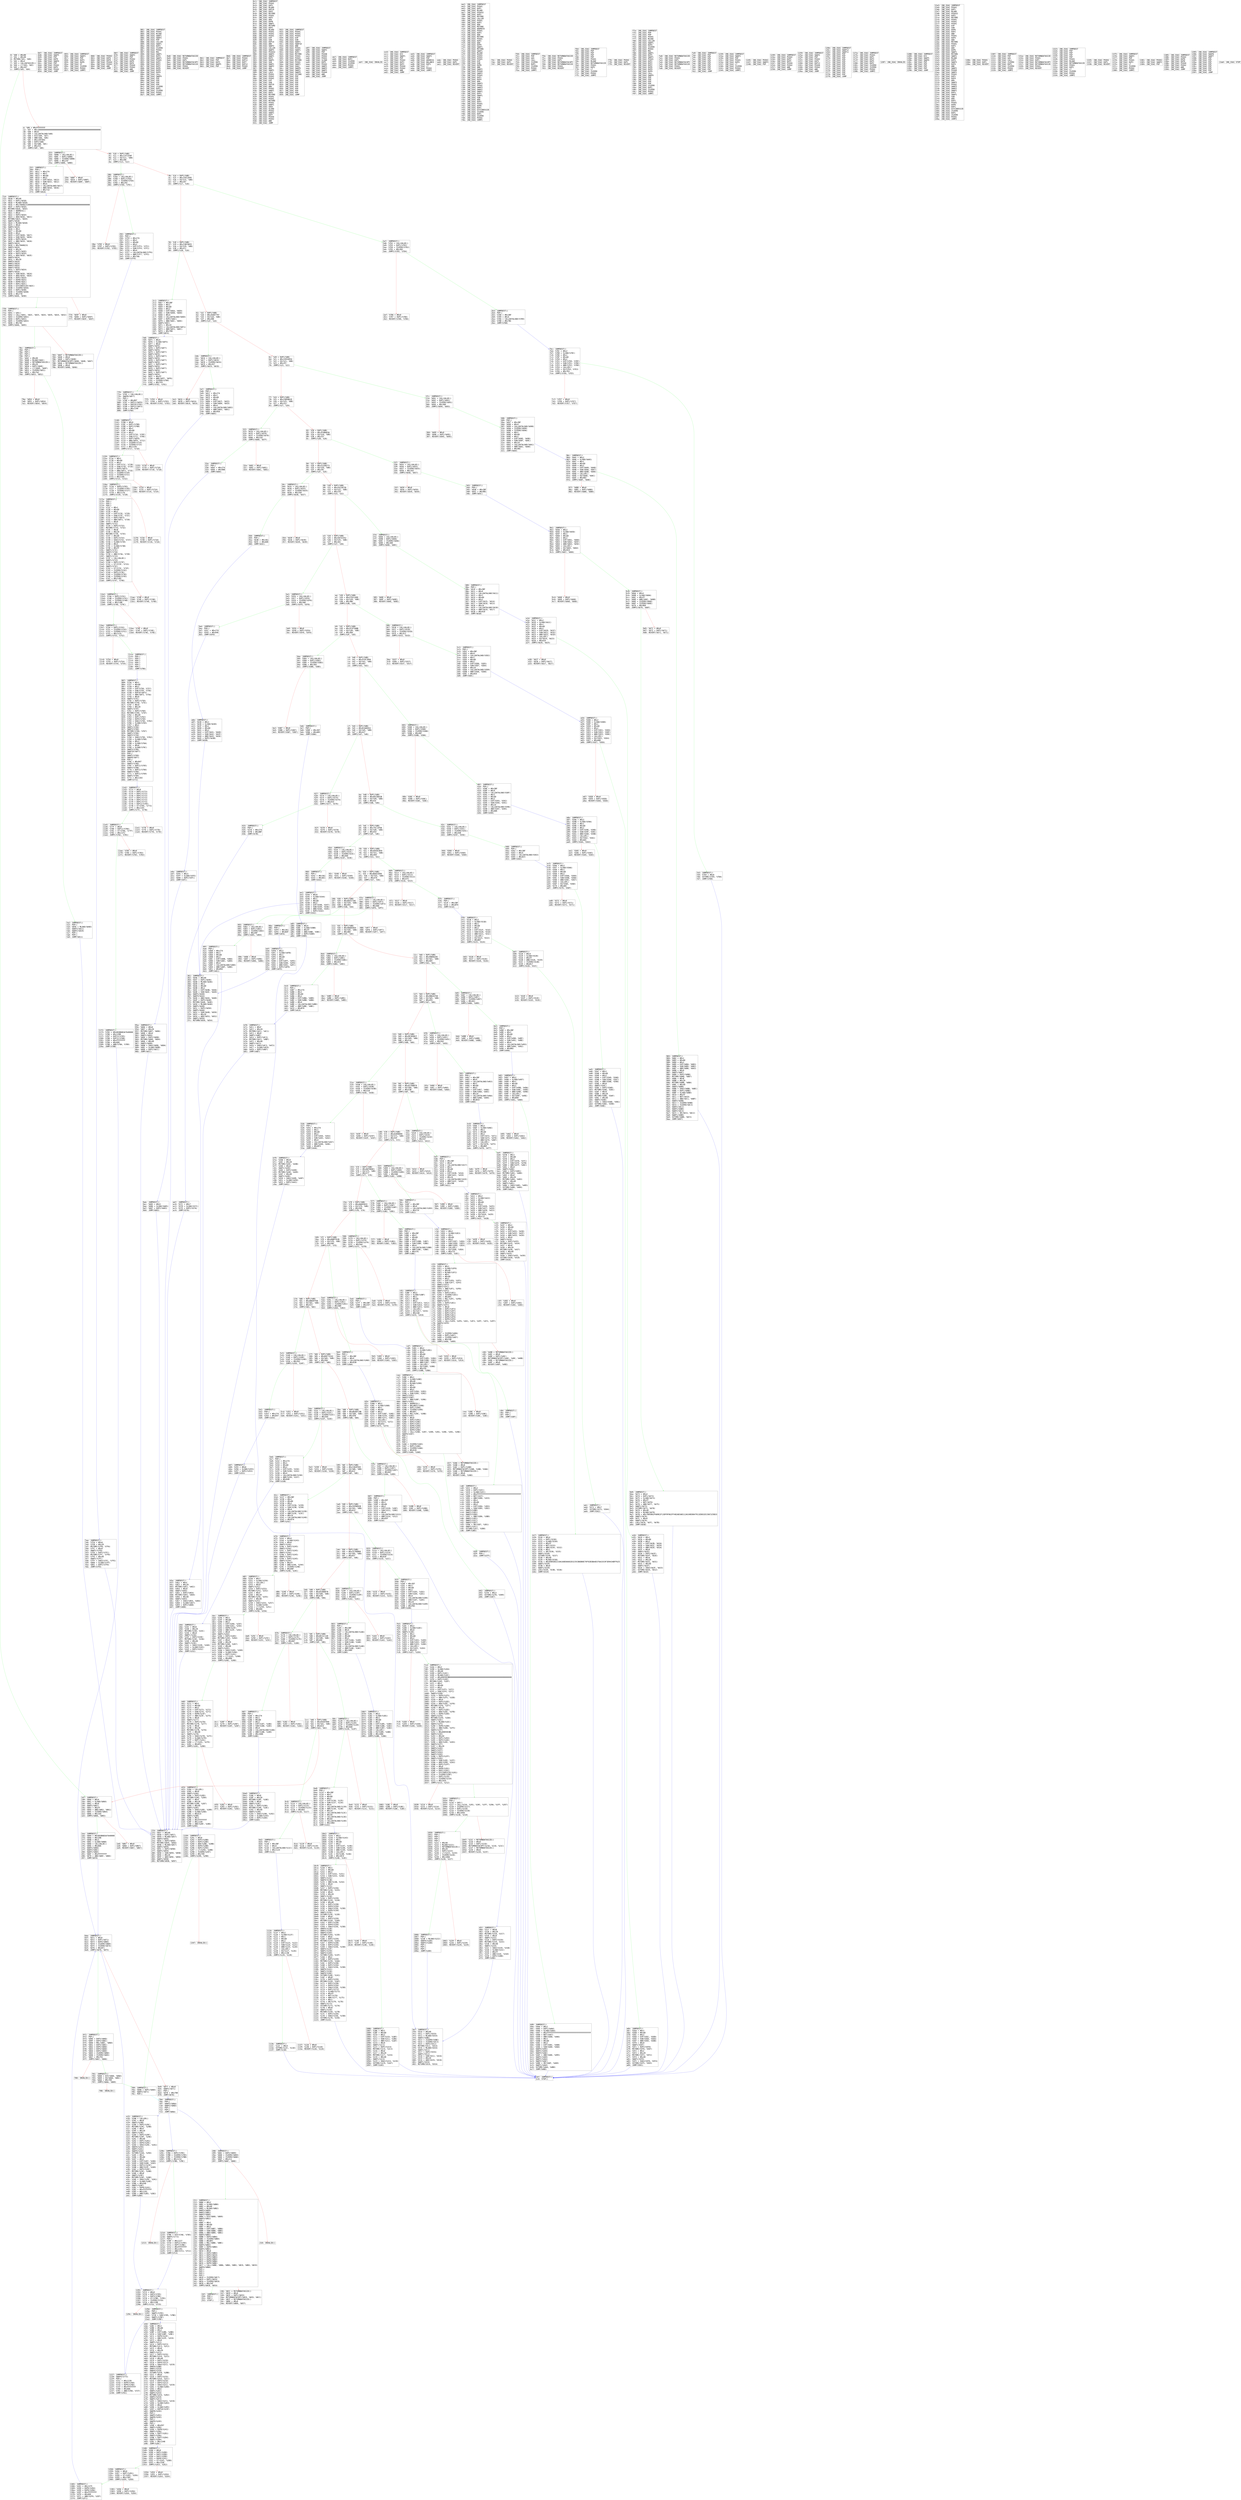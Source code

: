 digraph "graph.cfg.gv" {
	subgraph global {
		node [fontname=Courier fontsize=30.0 rank=same shape=box]
		block_0 [label="0: %00 = #0x80\l2: %01 = #0x40\l4: MSTORE(%01, %00)\l5: %02 = #0x4\l7: %03 = CALLDATASIZE()\l8: %04 = LT(%03, %02)\l9: %05 = #0x1D7\lc: JUMPI(%05, %04)\l"]
		block_d [label="d: %06 = #0xFFFFFFFF\l12: %07 = #0x100000000000000000000000000000000000000000000000000000000\l30: %08 = #0x0\l32: %09 = CALLDATALOAD(%08)\l33: %0A = DIV(%09, %07)\l34: %0B = AND(%0A, %06)\l35: %0C = #0x1397A92\l3a: %0D = DUP2(%0B)\l3b: %0E = EQ(%0B, %0C)\l3c: %0F = #0x253\l3f: JUMPI(%0F, %0E)\l"]
		block_40 [label="40: %10 = DUP1(%0B)\l41: %11 = #0x11FC559F\l46: %12 = EQ(%11, %0B)\l47: %13 = #0x286\l4a: JUMPI(%13, %12)\l"]
		block_4b [label="4b: %14 = DUP1(%0B)\l4c: %15 = #0x15912695\l51: %16 = EQ(%15, %0B)\l52: %17 = #0x2A7\l55: JUMPI(%17, %16)\l"]
		block_56 [label="56: %18 = DUP1(%0B)\l57: %19 = #0x21BC9A55\l5c: %1A = EQ(%19, %0B)\l5d: %1B = #0x2C1\l60: JUMPI(%1B, %1A)\l"]
		block_61 [label="61: %1C = DUP1(%0B)\l62: %1D = #0x264D7797\l67: %1E = EQ(%1D, %0B)\l68: %1F = #0x2DB\l6b: JUMPI(%1F, %1E)\l"]
		block_6c [label="6c: %20 = DUP1(%0B)\l6d: %21 = #0x33934054\l72: %22 = EQ(%21, %0B)\l73: %23 = #0x2FC\l76: JUMPI(%23, %22)\l"]
		block_77 [label="77: %24 = DUP1(%0B)\l78: %25 = #0x33B5B62E\l7d: %26 = EQ(%25, %0B)\l7e: %27 = #0x322\l81: JUMPI(%27, %26)\l"]
		block_82 [label="82: %28 = DUP1(%0B)\l83: %29 = #0x3F4BA83A\l88: %2A = EQ(%29, %0B)\l89: %2B = #0x337\l8c: JUMPI(%2B, %2A)\l"]
		block_8d [label="8d: %2C = DUP1(%0B)\l8e: %2D = #0x521EB273\l93: %2E = EQ(%2D, %0B)\l94: %2F = #0x34C\l97: JUMPI(%2F, %2E)\l"]
		block_98 [label="98: %30 = DUP1(%0B)\l99: %31 = #0x54220C5D\l9e: %32 = EQ(%31, %0B)\l9f: %33 = #0x37D\la2: JUMPI(%33, %32)\l"]
		block_a3 [label="a3: %34 = DUP1(%0B)\la4: %35 = #0x56F43352\la9: %36 = EQ(%35, %0B)\laa: %37 = #0x3A1\lad: JUMPI(%37, %36)\l"]
		block_ae [label="ae: %38 = DUP1(%0B)\laf: %39 = #0x57D214DE\lb4: %3A = EQ(%39, %0B)\lb5: %3B = #0x3B6\lb8: JUMPI(%3B, %3A)\l"]
		block_b9 [label="b9: %3C = DUP1(%0B)\lba: %3D = #0x5C975ABB\lbf: %3E = EQ(%3D, %0B)\lc0: %3F = #0x3DA\lc3: JUMPI(%3F, %3E)\l"]
		block_c4 [label="c4: %40 = DUP1(%0B)\lc5: %41 = #0x5C9C3994\lca: %42 = EQ(%41, %0B)\lcb: %43 = #0x403\lce: JUMPI(%43, %42)\l"]
		block_cf [label="cf: %44 = DUP1(%0B)\ld0: %45 = #0x6CAAE832\ld5: %46 = EQ(%45, %0B)\ld6: %47 = #0x427\ld9: JUMPI(%47, %46)\l"]
		block_da [label="da: %48 = DUP1(%0B)\ldb: %49 = #0x6D33B42B\le0: %4A = EQ(%49, %0B)\le1: %4B = #0x43C\le4: JUMPI(%4B, %4A)\l"]
		block_e5 [label="e5: %4C = DUP1(%0B)\le6: %4D = #0x74C13FDA\leb: %4E = EQ(%4D, %0B)\lec: %4F = #0x454\lef: JUMPI(%4F, %4E)\l"]
		block_f0 [label="f0: %50 = DUP1(%0B)\lf1: %51 = #0x8456CB59\lf6: %52 = EQ(%51, %0B)\lf7: %53 = #0x469\lfa: JUMPI(%53, %52)\l"]
		block_fb [label="fb: %54 = DUP1(%0B)\lfc: %55 = #0x8DA5CB5B\l101: %56 = EQ(%55, %0B)\l102: %57 = #0x47E\l105: JUMPI(%57, %56)\l"]
		block_106 [label="106: %58 = DUP1(%0B)\l107: %59 = #0x8EE573AC\l10c: %5A = EQ(%59, %0B)\l10d: %5B = #0x493\l110: JUMPI(%5B, %5A)\l"]
		block_111 [label="111: %5C = DUP1(%0B)\l112: %5D = #0x98ADE6E4\l117: %5E = EQ(%5D, %0B)\l118: %5F = #0x4B4\l11b: JUMPI(%5F, %5E)\l"]
		block_11c [label="11c: %60 = DUP1(%0B)\l11d: %61 = #0x98B9A2DC\l122: %62 = EQ(%61, %0B)\l123: %63 = #0x4D5\l126: JUMPI(%63, %62)\l"]
		block_127 [label="127: %64 = DUP1(%0B)\l128: %65 = #0x9B8267ED\l12d: %66 = EQ(%65, %0B)\l12e: %67 = #0x4F6\l131: JUMPI(%67, %66)\l"]
		block_132 [label="132: %68 = DUP1(%0B)\l133: %69 = #0x9E3ED8CF\l138: %6A = EQ(%69, %0B)\l139: %6B = #0x51A\l13c: JUMPI(%6B, %6A)\l"]
		block_13d [label="13d: %6C = DUP1(%0B)\l13e: %6D = #0xA2788B79\l143: %6E = EQ(%6D, %0B)\l144: %6F = #0x53B\l147: JUMPI(%6F, %6E)\l"]
		block_148 [label="148: %70 = DUP1(%0B)\l149: %71 = #0xA309800C\l14e: %72 = EQ(%71, %0B)\l14f: %73 = #0x55F\l152: JUMPI(%73, %72)\l"]
		block_153 [label="153: %74 = DUP1(%0B)\l154: %75 = #0xA6F9DAE1\l159: %76 = EQ(%75, %0B)\l15a: %77 = #0x577\l15d: JUMPI(%77, %76)\l"]
		block_15e [label="15e: %78 = DUP1(%0B)\l15f: %79 = #0xAA6D5DCE\l164: %7A = EQ(%79, %0B)\l165: %7B = #0x598\l168: JUMPI(%7B, %7A)\l"]
		block_169 [label="169: %7C = DUP1(%0B)\l16a: %7D = #0xAABFF62B\l16f: %7E = EQ(%7D, %0B)\l170: %7F = #0x5AD\l173: JUMPI(%7F, %7E)\l"]
		block_174 [label="174: %80 = DUP1(%0B)\l175: %81 = #0xAB60FFDA\l17a: %82 = EQ(%81, %0B)\l17b: %83 = #0x5C5\l17e: JUMPI(%83, %82)\l"]
		block_17f [label="17f: %84 = DUP1(%0B)\l180: %85 = #0xB4F73242\l185: %86 = EQ(%85, %0B)\l186: %87 = #0x5DA\l189: JUMPI(%87, %86)\l"]
		block_18a [label="18a: %88 = DUP1(%0B)\l18b: %89 = #0xB64DF19B\l190: %8A = EQ(%89, %0B)\l191: %8B = #0x5FB\l194: JUMPI(%8B, %8A)\l"]
		block_195 [label="195: %8C = DUP1(%0B)\l196: %8D = #0xC464FE65\l19b: %8E = EQ(%8D, %0B)\l19c: %8F = #0x61C\l19f: JUMPI(%8F, %8E)\l"]
		block_1a0 [label="1a0: %90 = DUP1(%0B)\l1a1: %91 = #0xC6FB092B\l1a6: %92 = EQ(%91, %0B)\l1a7: %93 = #0x633\l1aa: JUMPI(%93, %92)\l"]
		block_1ab [label="1ab: %94 = DUP1(%0B)\l1ac: %95 = #0xCE79DB68\l1b1: %96 = EQ(%95, %0B)\l1b2: %97 = #0x657\l1b5: JUMPI(%97, %96)\l"]
		block_1b6 [label="1b6: %98 = DUP1(%0B)\l1b7: %99 = #0xDCD88878\l1bc: %9A = EQ(%99, %0B)\l1bd: %9B = #0x67B\l1c0: JUMPI(%9B, %9A)\l"]
		block_1c1 [label="1c1: %9C = DUP1(%0B)\l1c2: %9D = #0xDE31C149\l1c7: %9E = EQ(%9D, %0B)\l1c8: %9F = #0x69C\l1cb: JUMPI(%9F, %9E)\l"]
		block_1cc [label="1cc: %A0 = DUP1(%0B)\l1cd: %A1 = #0xE8307D00\l1d2: %A2 = EQ(%A1, %0B)\l1d3: %A3 = #0x6C6\l1d6: JUMPI(%A3, %A2)\l"]
		block_1d7 [label="1d7: JUMPDEST()\l1d8: %860 = #0x4\l1da: %861 = SLOAD(%860)\l1db: %862 = #0x0\l1dd: SWAP1(%861)\l1de: %863 = #0xFF\l1e0: %864 = AND(%863, %861)\l1e1: %865 = ISZERO(%864)\l1e2: %866 = #0x1EA\l1e5: JUMPI(%866, %865)\l"]
		block_1e6 [label="1e6: %867 = #0x0\l1e8: %868 = DUP1(%867)\l1e9: REVERT(%867, %867)\l"]
		block_1ea [label="1ea: JUMPDEST()\l1eb: %869 = #0xDE0B6B3A7640000\l1f4: %86A = #0x208\l1f7: %86B = #0x3\l1f9: %86C = SLOAD(%86B)\l1fa: %86D = CALLVALUE()\l1fb: %86E = #0x6DE\l1fe: SWAP1(%86D)\l1ff: SWAP2(%86C)\l200: SWAP1(%86E)\l201: %86F = #0xFFFFFFFF\l206: %870 = AND(%86F, %86E)\l207: JUMP(%870)\l"]
		block_208 [label="208: JUMPDEST()\l209: %8AC = DUP2(%869)\l20a: %8AD = ISZERO(%869)\l20b: %8AE = ISZERO(%8AD)\l20c: %8AF = #0x211\l20f: JUMPI(%8AF, %8AE)\l"]
		block_210 [label="210: INVALID()\l"]
		block_211 [label="211: JUMPDEST()\l212: %8B0 = #0x2\l214: %8B1 = SLOAD(%8B0)\l215: %8B2 = #0x40\l217: %8B3 = MLOAD(%8B2)\l218: SWAP3(%869)\l219: SWAP1(%8B1)\l21a: SWAP2(%8A0)\l21b: %8B4 = DIV(%8A0, %869)\l21c: SWAP3(%862)\l21d: POP()\l21e: %8B5 = #0x1\l220: %8B6 = #0xA0\l222: %8B7 = #0x2\l224: %8B8 = EXP(%8B7, %8B6)\l225: %8B9 = SUB(%8B8, %8B5)\l226: %8BA = AND(%8B9, %8B1)\l227: SWAP1(%8B3)\l228: %8BB = DUP3(%8B4)\l229: %8BC = ISZERO(%8B4)\l22a: %8BD = #0x8FC\l22d: %8BE = MUL(%8BD, %8BC)\l22e: SWAP1(%8B3)\l22f: %8BF = DUP4(%8B4)\l230: SWAP1(%8B3)\l231: %8C0 = #0x0\l233: %8C1 = DUP2(%8B3)\l234: %8C2 = DUP2(%8C0)\l235: %8C3 = DUP2(%8B3)\l236: %8C4 = DUP6(%8B4)\l237: %8C5 = DUP9(%8BA)\l238: %8C6 = DUP9(%8BE)\l239: %8C7 = CALL(%8BE, %8BA, %8B4, %8B3, %8C0, %8B3, %8C0)\l23a: SWAP4(%8BA)\l23b: POP()\l23c: POP()\l23d: POP()\l23e: POP()\l23f: %8C8 = ISZERO(%8C7)\l240: %8C9 = DUP1(%8C8)\l241: %8CA = ISZERO(%8C8)\l242: %8CB = #0x24F\l245: JUMPI(%8CB, %8CA)\l"]
		block_246 [label="246: %8CC = RETURNDATASIZE()\l247: %8CD = #0x0\l249: %8CE = DUP1(%8CD)\l24a: RETURNDATACOPY(%8CD, %8CD, %8CC)\l24b: %8CF = RETURNDATASIZE()\l24c: %8D0 = #0x0\l24e: REVERT(%8D0, %8CF)\l"]
		block_24f [label="24f: JUMPDEST()\l250: POP()\l251: POP()\l252: STOP()\l"]
		block_253 [label="253: JUMPDEST()\l254: %80B = CALLVALUE()\l255: %80C = DUP1(%80B)\l256: %80D = ISZERO(%80B)\l257: %80E = #0x25F\l25a: JUMPI(%80E, %80D)\l"]
		block_25b [label="25b: %80F = #0x0\l25d: %810 = DUP1(%80F)\l25e: REVERT(%80F, %80F)\l"]
		block_25f [label="25f: JUMPDEST()\l260: POP()\l261: %811 = #0x274\l264: %812 = #0x1\l266: %813 = #0xA0\l268: %814 = #0x2\l26a: %815 = EXP(%814, %813)\l26b: %816 = SUB(%815, %812)\l26c: %817 = #0x4\l26e: %818 = CALLDATALOAD(%817)\l26f: %819 = AND(%818, %816)\l270: %81A = #0x714\l273: JUMP(%81A)\l"]
		block_274 [label="274: JUMPDEST()\l275: %857 = #0x40\l277: %858 = DUP1(%857)\l278: %859 = MLOAD(%857)\l279: SWAP2(%856)\l27a: %85A = DUP3(%859)\l27b: MSTORE(%859, %856)\l27c: %85B = MLOAD(%857)\l27d: SWAP1(%859)\l27e: %85C = DUP2(%85B)\l27f: SWAP1(%859)\l280: %85D = SUB(%859, %85B)\l281: %85E = #0x20\l283: %85F = ADD(%85E, %85D)\l284: SWAP1(%85B)\l285: RETURN(%85B, %85F)\l"]
		block_286 [label="286: JUMPDEST()\l287: %7EA = CALLVALUE()\l288: %7EB = DUP1(%7EA)\l289: %7EC = ISZERO(%7EA)\l28a: %7ED = #0x292\l28d: JUMPI(%7ED, %7EC)\l"]
		block_28e [label="28e: %7EE = #0x0\l290: %7EF = DUP1(%7EE)\l291: REVERT(%7EE, %7EE)\l"]
		block_292 [label="292: JUMPDEST()\l293: POP()\l294: %7F0 = #0x274\l297: %7F1 = #0x1\l299: %7F2 = #0xA0\l29b: %7F3 = #0x2\l29d: %7F4 = EXP(%7F3, %7F2)\l29e: %7F5 = SUB(%7F4, %7F1)\l29f: %7F6 = #0x4\l2a1: %7F7 = CALLDATALOAD(%7F6)\l2a2: %7F8 = AND(%7F7, %7F5)\l2a3: %7F9 = #0x7AA\l2a6: JUMP(%7F9)\l"]
		block_2a7 [label="2a7: JUMPDEST()\l2a8: %7D2 = CALLVALUE()\l2a9: %7D3 = DUP1(%7D2)\l2aa: %7D4 = ISZERO(%7D2)\l2ab: %7D5 = #0x2B3\l2ae: JUMPI(%7D5, %7D4)\l"]
		block_2af [label="2af: %7D6 = #0x0\l2b1: %7D7 = DUP1(%7D6)\l2b2: REVERT(%7D6, %7D6)\l"]
		block_2b3 [label="2b3: JUMPDEST()\l2b4: POP()\l2b5: %7D8 = #0x2BF\l2b8: %7D9 = #0x4\l2ba: %7DA = CALLDATALOAD(%7D9)\l2bb: %7DB = #0x7BC\l2be: JUMP(%7DB)\l"]
		block_2bf [label="2bf: JUMPDEST()\l2c0: STOP()\l"]
		block_2c1 [label="2c1: JUMPDEST()\l2c2: %6E7 = #0x2BF\l2c5: %6E8 = #0x1\l2c7: %6E9 = #0xA0\l2c9: %6EA = #0x2\l2cb: %6EB = EXP(%6EA, %6E9)\l2cc: %6EC = SUB(%6EB, %6E8)\l2cd: %6ED = #0x4\l2cf: %6EE = CALLDATALOAD(%6ED)\l2d0: %6EF = DUP2(%6EC)\l2d1: %6F0 = AND(%6EC, %6EE)\l2d2: SWAP1(%6EC)\l2d3: %6F1 = #0x24\l2d5: %6F2 = CALLDATALOAD(%6F1)\l2d6: %6F3 = AND(%6F2, %6EC)\l2d7: %6F4 = #0x7D8\l2da: JUMP(%6F4)\l"]
		block_2db [label="2db: JUMPDEST()\l2dc: %6C6 = CALLVALUE()\l2dd: %6C7 = DUP1(%6C6)\l2de: %6C8 = ISZERO(%6C6)\l2df: %6C9 = #0x2E7\l2e2: JUMPI(%6C9, %6C8)\l"]
		block_2e3 [label="2e3: %6CA = #0x0\l2e5: %6CB = DUP1(%6CA)\l2e6: REVERT(%6CA, %6CA)\l"]
		block_2e7 [label="2e7: JUMPDEST()\l2e8: POP()\l2e9: %6CC = #0x274\l2ec: %6CD = #0x1\l2ee: %6CE = #0xA0\l2f0: %6CF = #0x2\l2f2: %6D0 = EXP(%6CF, %6CE)\l2f3: %6D1 = SUB(%6D0, %6CD)\l2f4: %6D2 = #0x4\l2f6: %6D3 = CALLDATALOAD(%6D2)\l2f7: %6D4 = AND(%6D3, %6D1)\l2f8: %6D5 = #0x95A\l2fb: JUMP(%6D5)\l"]
		block_2fc [label="2fc: JUMPDEST()\l2fd: %691 = CALLVALUE()\l2fe: %692 = DUP1(%691)\l2ff: %693 = ISZERO(%691)\l300: %694 = #0x308\l303: JUMPI(%694, %693)\l"]
		block_304 [label="304: %695 = #0x0\l306: %696 = DUP1(%695)\l307: REVERT(%695, %695)\l"]
		block_308 [label="308: JUMPDEST()\l309: POP()\l30a: %697 = #0x2BF\l30d: %698 = #0x4\l30f: %699 = CALLDATALOAD(%698)\l310: %69A = ISZERO(%699)\l311: %69B = ISZERO(%69A)\l312: %69C = #0x1\l314: %69D = #0xA0\l316: %69E = #0x2\l318: %69F = EXP(%69E, %69D)\l319: %6A0 = SUB(%69F, %69C)\l31a: %6A1 = #0x24\l31c: %6A2 = CALLDATALOAD(%6A1)\l31d: %6A3 = AND(%6A2, %6A0)\l31e: %6A4 = #0x96C\l321: JUMP(%6A4)\l"]
		block_322 [label="322: JUMPDEST()\l323: %67D = CALLVALUE()\l324: %67E = DUP1(%67D)\l325: %67F = ISZERO(%67D)\l326: %680 = #0x32E\l329: JUMPI(%680, %67F)\l"]
		block_32a [label="32a: %681 = #0x0\l32c: %682 = DUP1(%681)\l32d: REVERT(%681, %681)\l"]
		block_32e [label="32e: JUMPDEST()\l32f: POP()\l330: %683 = #0x274\l333: %684 = #0x9AB\l336: JUMP(%684)\l"]
		block_337 [label="337: JUMPDEST()\l338: %655 = CALLVALUE()\l339: %656 = DUP1(%655)\l33a: %657 = ISZERO(%655)\l33b: %658 = #0x343\l33e: JUMPI(%658, %657)\l"]
		block_33f [label="33f: %659 = #0x0\l341: %65A = DUP1(%659)\l342: REVERT(%659, %659)\l"]
		block_343 [label="343: JUMPDEST()\l344: POP()\l345: %65B = #0x2BF\l348: %65C = #0x9B1\l34b: JUMP(%65C)\l"]
		block_34c [label="34c: JUMPDEST()\l34d: %635 = CALLVALUE()\l34e: %636 = DUP1(%635)\l34f: %637 = ISZERO(%635)\l350: %638 = #0x358\l353: JUMPI(%638, %637)\l"]
		block_354 [label="354: %639 = #0x0\l356: %63A = DUP1(%639)\l357: REVERT(%639, %639)\l"]
		block_358 [label="358: JUMPDEST()\l359: POP()\l35a: %63B = #0x361\l35d: %63C = #0xA0E\l360: JUMP(%63C)\l"]
		block_361 [label="361: JUMPDEST()\l362: %646 = #0x40\l364: %647 = DUP1(%646)\l365: %648 = MLOAD(%646)\l366: %649 = #0x1\l368: %64A = #0xA0\l36a: %64B = #0x2\l36c: %64C = EXP(%64B, %64A)\l36d: %64D = SUB(%64C, %649)\l36e: SWAP1(%648)\l36f: SWAP3(%644)\l370: %64E = AND(%644, %64D)\l371: %64F = DUP3(%648)\l372: MSTORE(%648, %64E)\l373: %650 = MLOAD(%646)\l374: SWAP1(%648)\l375: %651 = DUP2(%650)\l376: SWAP1(%648)\l377: %652 = SUB(%648, %650)\l378: %653 = #0x20\l37a: %654 = ADD(%653, %652)\l37b: SWAP1(%650)\l37c: RETURN(%650, %654)\l"]
		block_37d [label="37d: JUMPDEST()\l37e: %60A = CALLVALUE()\l37f: %60B = DUP1(%60A)\l380: %60C = ISZERO(%60A)\l381: %60D = #0x389\l384: JUMPI(%60D, %60C)\l"]
		block_385 [label="385: %60E = #0x0\l387: %60F = DUP1(%60E)\l388: REVERT(%60E, %60E)\l"]
		block_389 [label="389: JUMPDEST()\l38a: POP()\l38b: %610 = #0x2BF\l38e: %611 = #0x4\l390: %612 = CALLDATALOAD(%611)\l391: %613 = #0x1\l393: %614 = #0xA0\l395: %615 = #0x2\l397: %616 = EXP(%615, %614)\l398: %617 = SUB(%616, %613)\l399: %618 = #0x24\l39b: %619 = CALLDATALOAD(%618)\l39c: %61A = AND(%619, %617)\l39d: %61B = #0xA1D\l3a0: JUMP(%61B)\l"]
		block_3a1 [label="3a1: JUMPDEST()\l3a2: %5F6 = CALLVALUE()\l3a3: %5F7 = DUP1(%5F6)\l3a4: %5F8 = ISZERO(%5F6)\l3a5: %5F9 = #0x3AD\l3a8: JUMPI(%5F9, %5F8)\l"]
		block_3a9 [label="3a9: %5FA = #0x0\l3ab: %5FB = DUP1(%5FA)\l3ac: REVERT(%5FA, %5FA)\l"]
		block_3ad [label="3ad: JUMPDEST()\l3ae: POP()\l3af: %5FC = #0x274\l3b2: %5FD = #0xA4E\l3b5: JUMP(%5FD)\l"]
		block_3b6 [label="3b6: JUMPDEST()\l3b7: %5CB = CALLVALUE()\l3b8: %5CC = DUP1(%5CB)\l3b9: %5CD = ISZERO(%5CB)\l3ba: %5CE = #0x3C2\l3bd: JUMPI(%5CE, %5CD)\l"]
		block_3be [label="3be: %5CF = #0x0\l3c0: %5D0 = DUP1(%5CF)\l3c1: REVERT(%5CF, %5CF)\l"]
		block_3c2 [label="3c2: JUMPDEST()\l3c3: POP()\l3c4: %5D1 = #0x2BF\l3c7: %5D2 = #0x4\l3c9: %5D3 = CALLDATALOAD(%5D2)\l3ca: %5D4 = #0x1\l3cc: %5D5 = #0xA0\l3ce: %5D6 = #0x2\l3d0: %5D7 = EXP(%5D6, %5D5)\l3d1: %5D8 = SUB(%5D7, %5D4)\l3d2: %5D9 = #0x24\l3d4: %5DA = CALLDATALOAD(%5D9)\l3d5: %5DB = AND(%5DA, %5D8)\l3d6: %5DC = #0xA54\l3d9: JUMP(%5DC)\l"]
		block_3da [label="3da: JUMPDEST()\l3db: %5B3 = CALLVALUE()\l3dc: %5B4 = DUP1(%5B3)\l3dd: %5B5 = ISZERO(%5B3)\l3de: %5B6 = #0x3E6\l3e1: JUMPI(%5B6, %5B5)\l"]
		block_3e2 [label="3e2: %5B7 = #0x0\l3e4: %5B8 = DUP1(%5B7)\l3e5: REVERT(%5B7, %5B7)\l"]
		block_3e6 [label="3e6: JUMPDEST()\l3e7: POP()\l3e8: %5B9 = #0x3EF\l3eb: %5BA = #0xA85\l3ee: JUMP(%5BA)\l"]
		block_3ef [label="3ef: JUMPDEST()\l3f0: %5C0 = #0x40\l3f2: %5C1 = DUP1(%5C0)\l3f3: %5C2 = MLOAD(%5C0)\l3f4: SWAP2(%5BE)\l3f5: %5C3 = ISZERO(%5BE)\l3f6: %5C4 = ISZERO(%5C3)\l3f7: %5C5 = DUP3(%5C2)\l3f8: MSTORE(%5C2, %5C4)\l3f9: %5C6 = MLOAD(%5C0)\l3fa: SWAP1(%5C2)\l3fb: %5C7 = DUP2(%5C6)\l3fc: SWAP1(%5C2)\l3fd: %5C8 = SUB(%5C2, %5C6)\l3fe: %5C9 = #0x20\l400: %5CA = ADD(%5C9, %5C8)\l401: SWAP1(%5C6)\l402: RETURN(%5C6, %5CA)\l"]
		block_403 [label="403: JUMPDEST()\l404: %588 = CALLVALUE()\l405: %589 = DUP1(%588)\l406: %58A = ISZERO(%588)\l407: %58B = #0x40F\l40a: JUMPI(%58B, %58A)\l"]
		block_40b [label="40b: %58C = #0x0\l40d: %58D = DUP1(%58C)\l40e: REVERT(%58C, %58C)\l"]
		block_40f [label="40f: JUMPDEST()\l410: POP()\l411: %58E = #0x2BF\l414: %58F = #0x4\l416: %590 = CALLDATALOAD(%58F)\l417: %591 = #0x1\l419: %592 = #0xA0\l41b: %593 = #0x2\l41d: %594 = EXP(%593, %592)\l41e: %595 = SUB(%594, %591)\l41f: %596 = #0x24\l421: %597 = CALLDATALOAD(%596)\l422: %598 = AND(%597, %595)\l423: %599 = #0xA8E\l426: JUMP(%599)\l"]
		block_427 [label="427: JUMPDEST()\l428: %574 = CALLVALUE()\l429: %575 = DUP1(%574)\l42a: %576 = ISZERO(%574)\l42b: %577 = #0x433\l42e: JUMPI(%577, %576)\l"]
		block_42f [label="42f: %578 = #0x0\l431: %579 = DUP1(%578)\l432: REVERT(%578, %578)\l"]
		block_433 [label="433: JUMPDEST()\l434: POP()\l435: %57A = #0x274\l438: %57B = #0xABF\l43b: JUMP(%57B)\l"]
		block_43c [label="43c: JUMPDEST()\l43d: %55C = CALLVALUE()\l43e: %55D = DUP1(%55C)\l43f: %55E = ISZERO(%55C)\l440: %55F = #0x448\l443: JUMPI(%55F, %55E)\l"]
		block_444 [label="444: %560 = #0x0\l446: %561 = DUP1(%560)\l447: REVERT(%560, %560)\l"]
		block_448 [label="448: JUMPDEST()\l449: POP()\l44a: %562 = #0x2BF\l44d: %563 = #0x4\l44f: %564 = CALLDATALOAD(%563)\l450: %565 = #0xAC5\l453: JUMP(%565)\l"]
		block_454 [label="454: JUMPDEST()\l455: %53C = CALLVALUE()\l456: %53D = DUP1(%53C)\l457: %53E = ISZERO(%53C)\l458: %53F = #0x460\l45b: JUMPI(%53F, %53E)\l"]
		block_45c [label="45c: %540 = #0x0\l45e: %541 = DUP1(%540)\l45f: REVERT(%540, %540)\l"]
		block_460 [label="460: JUMPDEST()\l461: POP()\l462: %542 = #0x361\l465: %543 = #0xAE1\l468: JUMP(%543)\l"]
		block_469 [label="469: JUMPDEST()\l46a: %513 = CALLVALUE()\l46b: %514 = DUP1(%513)\l46c: %515 = ISZERO(%513)\l46d: %516 = #0x475\l470: JUMPI(%516, %515)\l"]
		block_471 [label="471: %517 = #0x0\l473: %518 = DUP1(%517)\l474: REVERT(%517, %517)\l"]
		block_475 [label="475: JUMPDEST()\l476: POP()\l477: %519 = #0x2BF\l47a: %51A = #0xAF0\l47d: JUMP(%51A)\l"]
		block_47e [label="47e: JUMPDEST()\l47f: %4F3 = CALLVALUE()\l480: %4F4 = DUP1(%4F3)\l481: %4F5 = ISZERO(%4F3)\l482: %4F6 = #0x48A\l485: JUMPI(%4F6, %4F5)\l"]
		block_486 [label="486: %4F7 = #0x0\l488: %4F8 = DUP1(%4F7)\l489: REVERT(%4F7, %4F7)\l"]
		block_48a [label="48a: JUMPDEST()\l48b: POP()\l48c: %4F9 = #0x361\l48f: %4FA = #0xB4F\l492: JUMP(%4FA)\l"]
		block_493 [label="493: JUMPDEST()\l494: %4D2 = CALLVALUE()\l495: %4D3 = DUP1(%4D2)\l496: %4D4 = ISZERO(%4D2)\l497: %4D5 = #0x49F\l49a: JUMPI(%4D5, %4D4)\l"]
		block_49b [label="49b: %4D6 = #0x0\l49d: %4D7 = DUP1(%4D6)\l49e: REVERT(%4D6, %4D6)\l"]
		block_49f [label="49f: JUMPDEST()\l4a0: POP()\l4a1: %4D8 = #0x274\l4a4: %4D9 = #0x1\l4a6: %4DA = #0xA0\l4a8: %4DB = #0x2\l4aa: %4DC = EXP(%4DB, %4DA)\l4ab: %4DD = SUB(%4DC, %4D9)\l4ac: %4DE = #0x4\l4ae: %4DF = CALLDATALOAD(%4DE)\l4af: %4E0 = AND(%4DF, %4DD)\l4b0: %4E1 = #0xB5E\l4b3: JUMP(%4E1)\l"]
		block_4b4 [label="4b4: JUMPDEST()\l4b5: %4B1 = CALLVALUE()\l4b6: %4B2 = DUP1(%4B1)\l4b7: %4B3 = ISZERO(%4B1)\l4b8: %4B4 = #0x4C0\l4bb: JUMPI(%4B4, %4B3)\l"]
		block_4bc [label="4bc: %4B5 = #0x0\l4be: %4B6 = DUP1(%4B5)\l4bf: REVERT(%4B5, %4B5)\l"]
		block_4c0 [label="4c0: JUMPDEST()\l4c1: POP()\l4c2: %4B7 = #0x274\l4c5: %4B8 = #0x1\l4c7: %4B9 = #0xA0\l4c9: %4BA = #0x2\l4cb: %4BB = EXP(%4BA, %4B9)\l4cc: %4BC = SUB(%4BB, %4B8)\l4cd: %4BD = #0x4\l4cf: %4BE = CALLDATALOAD(%4BD)\l4d0: %4BF = AND(%4BE, %4BC)\l4d1: %4C0 = #0xB70\l4d4: JUMP(%4C0)\l"]
		block_4d5 [label="4d5: JUMPDEST()\l4d6: %487 = CALLVALUE()\l4d7: %488 = DUP1(%487)\l4d8: %489 = ISZERO(%487)\l4d9: %48A = #0x4E1\l4dc: JUMPI(%48A, %489)\l"]
		block_4dd [label="4dd: %48B = #0x0\l4df: %48C = DUP1(%48B)\l4e0: REVERT(%48B, %48B)\l"]
		block_4e1 [label="4e1: JUMPDEST()\l4e2: POP()\l4e3: %48D = #0x2BF\l4e6: %48E = #0x1\l4e8: %48F = #0xA0\l4ea: %490 = #0x2\l4ec: %491 = EXP(%490, %48F)\l4ed: %492 = SUB(%491, %48E)\l4ee: %493 = #0x4\l4f0: %494 = CALLDATALOAD(%493)\l4f1: %495 = AND(%494, %492)\l4f2: %496 = #0xB82\l4f5: JUMP(%496)\l"]
		block_4f6 [label="4f6: JUMPDEST()\l4f7: %45C = CALLVALUE()\l4f8: %45D = DUP1(%45C)\l4f9: %45E = ISZERO(%45C)\l4fa: %45F = #0x502\l4fd: JUMPI(%45F, %45E)\l"]
		block_4fe [label="4fe: %460 = #0x0\l500: %461 = DUP1(%460)\l501: REVERT(%460, %460)\l"]
		block_502 [label="502: JUMPDEST()\l503: POP()\l504: %462 = #0x2BF\l507: %463 = #0x4\l509: %464 = CALLDATALOAD(%463)\l50a: %465 = #0x1\l50c: %466 = #0xA0\l50e: %467 = #0x2\l510: %468 = EXP(%467, %466)\l511: %469 = SUB(%468, %465)\l512: %46A = #0x24\l514: %46B = CALLDATALOAD(%46A)\l515: %46C = AND(%46B, %469)\l516: %46D = #0xBC8\l519: JUMP(%46D)\l"]
		block_51a [label="51a: JUMPDEST()\l51b: %43B = CALLVALUE()\l51c: %43C = DUP1(%43B)\l51d: %43D = ISZERO(%43B)\l51e: %43E = #0x526\l521: JUMPI(%43E, %43D)\l"]
		block_522 [label="522: %43F = #0x0\l524: %440 = DUP1(%43F)\l525: REVERT(%43F, %43F)\l"]
		block_526 [label="526: JUMPDEST()\l527: POP()\l528: %441 = #0x274\l52b: %442 = #0x1\l52d: %443 = #0xA0\l52f: %444 = #0x2\l531: %445 = EXP(%444, %443)\l532: %446 = SUB(%445, %442)\l533: %447 = #0x4\l535: %448 = CALLDATALOAD(%447)\l536: %449 = AND(%448, %446)\l537: %44A = #0xBF9\l53a: JUMP(%44A)\l"]
		block_53b [label="53b: JUMPDEST()\l53c: %410 = CALLVALUE()\l53d: %411 = DUP1(%410)\l53e: %412 = ISZERO(%410)\l53f: %413 = #0x547\l542: JUMPI(%413, %412)\l"]
		block_543 [label="543: %414 = #0x0\l545: %415 = DUP1(%414)\l546: REVERT(%414, %414)\l"]
		block_547 [label="547: JUMPDEST()\l548: POP()\l549: %416 = #0x2BF\l54c: %417 = #0x4\l54e: %418 = CALLDATALOAD(%417)\l54f: %419 = #0x1\l551: %41A = #0xA0\l553: %41B = #0x2\l555: %41C = EXP(%41B, %41A)\l556: %41D = SUB(%41C, %419)\l557: %41E = #0x24\l559: %41F = CALLDATALOAD(%41E)\l55a: %420 = AND(%41F, %41D)\l55b: %421 = #0xC0B\l55e: JUMP(%421)\l"]
		block_55f [label="55f: JUMPDEST()\l560: %3D9 = CALLVALUE()\l561: %3DA = DUP1(%3D9)\l562: %3DB = ISZERO(%3D9)\l563: %3DC = #0x56B\l566: JUMPI(%3DC, %3DB)\l"]
		block_567 [label="567: %3DD = #0x0\l569: %3DE = DUP1(%3DD)\l56a: REVERT(%3DD, %3DD)\l"]
		block_56b [label="56b: JUMPDEST()\l56c: POP()\l56d: %3DF = #0x2BF\l570: %3E0 = #0x4\l572: %3E1 = CALLDATALOAD(%3E0)\l573: %3E2 = #0xC3C\l576: JUMP(%3E2)\l"]
		block_577 [label="577: JUMPDEST()\l578: %3AF = CALLVALUE()\l579: %3B0 = DUP1(%3AF)\l57a: %3B1 = ISZERO(%3AF)\l57b: %3B2 = #0x583\l57e: JUMPI(%3B2, %3B1)\l"]
		block_57f [label="57f: %3B3 = #0x0\l581: %3B4 = DUP1(%3B3)\l582: REVERT(%3B3, %3B3)\l"]
		block_583 [label="583: JUMPDEST()\l584: POP()\l585: %3B5 = #0x2BF\l588: %3B6 = #0x1\l58a: %3B7 = #0xA0\l58c: %3B8 = #0x2\l58e: %3B9 = EXP(%3B8, %3B7)\l58f: %3BA = SUB(%3B9, %3B6)\l590: %3BB = #0x4\l592: %3BC = CALLDATALOAD(%3BB)\l593: %3BD = AND(%3BC, %3BA)\l594: %3BE = #0xC91\l597: JUMP(%3BE)\l"]
		block_598 [label="598: JUMPDEST()\l599: %379 = CALLVALUE()\l59a: %37A = DUP1(%379)\l59b: %37B = ISZERO(%379)\l59c: %37C = #0x5A4\l59f: JUMPI(%37C, %37B)\l"]
		block_5a0 [label="5a0: %37D = #0x0\l5a2: %37E = DUP1(%37D)\l5a3: REVERT(%37D, %37D)\l"]
		block_5a4 [label="5a4: JUMPDEST()\l5a5: POP()\l5a6: %37F = #0x2BF\l5a9: %380 = #0xCD7\l5ac: JUMP(%380)\l"]
		block_5ad [label="5ad: JUMPDEST()\l5ae: %361 = CALLVALUE()\l5af: %362 = DUP1(%361)\l5b0: %363 = ISZERO(%361)\l5b1: %364 = #0x5B9\l5b4: JUMPI(%364, %363)\l"]
		block_5b5 [label="5b5: %365 = #0x0\l5b7: %366 = DUP1(%365)\l5b8: REVERT(%365, %365)\l"]
		block_5b9 [label="5b9: JUMPDEST()\l5ba: POP()\l5bb: %367 = #0x2BF\l5be: %368 = #0x4\l5c0: %369 = CALLDATALOAD(%368)\l5c1: %36A = #0xD2B\l5c4: JUMP(%36A)\l"]
		block_5c5 [label="5c5: JUMPDEST()\l5c6: %34D = CALLVALUE()\l5c7: %34E = DUP1(%34D)\l5c8: %34F = ISZERO(%34D)\l5c9: %350 = #0x5D1\l5cc: JUMPI(%350, %34F)\l"]
		block_5cd [label="5cd: %351 = #0x0\l5cf: %352 = DUP1(%351)\l5d0: REVERT(%351, %351)\l"]
		block_5d1 [label="5d1: JUMPDEST()\l5d2: POP()\l5d3: %353 = #0x274\l5d6: %354 = #0xD47\l5d9: JUMP(%354)\l"]
		block_5da [label="5da: JUMPDEST()\l5db: %32C = CALLVALUE()\l5dc: %32D = DUP1(%32C)\l5dd: %32E = ISZERO(%32C)\l5de: %32F = #0x5E6\l5e1: JUMPI(%32F, %32E)\l"]
		block_5e2 [label="5e2: %330 = #0x0\l5e4: %331 = DUP1(%330)\l5e5: REVERT(%330, %330)\l"]
		block_5e6 [label="5e6: JUMPDEST()\l5e7: POP()\l5e8: %332 = #0x274\l5eb: %333 = #0x1\l5ed: %334 = #0xA0\l5ef: %335 = #0x2\l5f1: %336 = EXP(%335, %334)\l5f2: %337 = SUB(%336, %333)\l5f3: %338 = #0x4\l5f5: %339 = CALLDATALOAD(%338)\l5f6: %33A = AND(%339, %337)\l5f7: %33B = #0xD4D\l5fa: JUMP(%33B)\l"]
		block_5fb [label="5fb: JUMPDEST()\l5fc: %307 = CALLVALUE()\l5fd: %308 = DUP1(%307)\l5fe: %309 = ISZERO(%307)\l5ff: %30A = #0x607\l602: JUMPI(%30A, %309)\l"]
		block_603 [label="603: %30B = #0x0\l605: %30C = DUP1(%30B)\l606: REVERT(%30B, %30B)\l"]
		block_607 [label="607: JUMPDEST()\l608: POP()\l609: %30D = #0x3EF\l60c: %30E = #0x1\l60e: %30F = #0xA0\l610: %310 = #0x2\l612: %311 = EXP(%310, %30F)\l613: %312 = SUB(%311, %30E)\l614: %313 = #0x4\l616: %314 = CALLDATALOAD(%313)\l617: %315 = AND(%314, %312)\l618: %316 = #0xD5F\l61b: JUMP(%316)\l"]
		block_61c [label="61c: JUMPDEST()\l61d: %237 = #0x2BF\l620: %238 = #0x1\l622: %239 = #0xA0\l624: %23A = #0x2\l626: %23B = EXP(%23A, %239)\l627: %23C = SUB(%23B, %238)\l628: %23D = #0x4\l62a: %23E = CALLDATALOAD(%23D)\l62b: %23F = AND(%23E, %23C)\l62c: %240 = #0x24\l62e: %241 = CALLDATALOAD(%240)\l62f: %242 = #0xD74\l632: JUMP(%242)\l"]
		block_633 [label="633: JUMPDEST()\l634: %1CA = CALLVALUE()\l635: %1CB = DUP1(%1CA)\l636: %1CC = ISZERO(%1CA)\l637: %1CD = #0x63F\l63a: JUMPI(%1CD, %1CC)\l"]
		block_63b [label="63b: %1CE = #0x0\l63d: %1CF = DUP1(%1CE)\l63e: REVERT(%1CE, %1CE)\l"]
		block_63f [label="63f: JUMPDEST()\l640: POP()\l641: %1D0 = #0x3EF\l644: %1D1 = #0x1\l646: %1D2 = #0xA0\l648: %1D3 = #0x2\l64a: %1D4 = EXP(%1D3, %1D2)\l64b: %1D5 = SUB(%1D4, %1D1)\l64c: %1D6 = #0x4\l64e: %1D7 = CALLDATALOAD(%1D6)\l64f: %1D8 = AND(%1D7, %1D5)\l650: %1D9 = #0x24\l652: %1DA = CALLDATALOAD(%1D9)\l653: %1DB = #0xFB3\l656: JUMP(%1DB)\l"]
		block_657 [label="657: JUMPDEST()\l658: %19F = CALLVALUE()\l659: %1A0 = DUP1(%19F)\l65a: %1A1 = ISZERO(%19F)\l65b: %1A2 = #0x663\l65e: JUMPI(%1A2, %1A1)\l"]
		block_65f [label="65f: %1A3 = #0x0\l661: %1A4 = DUP1(%1A3)\l662: REVERT(%1A3, %1A3)\l"]
		block_663 [label="663: JUMPDEST()\l664: POP()\l665: %1A5 = #0x2BF\l668: %1A6 = #0x4\l66a: %1A7 = CALLDATALOAD(%1A6)\l66b: %1A8 = #0x1\l66d: %1A9 = #0xA0\l66f: %1AA = #0x2\l671: %1AB = EXP(%1AA, %1A9)\l672: %1AC = SUB(%1AB, %1A8)\l673: %1AD = #0x24\l675: %1AE = CALLDATALOAD(%1AD)\l676: %1AF = AND(%1AE, %1AC)\l677: %1B0 = #0x106F\l67a: JUMP(%1B0)\l"]
		block_67b [label="67b: JUMPDEST()\l67c: %17E = CALLVALUE()\l67d: %17F = DUP1(%17E)\l67e: %180 = ISZERO(%17E)\l67f: %181 = #0x687\l682: JUMPI(%181, %180)\l"]
		block_683 [label="683: %182 = #0x0\l685: %183 = DUP1(%182)\l686: REVERT(%182, %182)\l"]
		block_687 [label="687: JUMPDEST()\l688: POP()\l689: %184 = #0x274\l68c: %185 = #0x1\l68e: %186 = #0xA0\l690: %187 = #0x2\l692: %188 = EXP(%187, %186)\l693: %189 = SUB(%188, %185)\l694: %18A = #0x4\l696: %18B = CALLDATALOAD(%18A)\l697: %18C = AND(%18B, %189)\l698: %18D = #0x10A0\l69b: JUMP(%18D)\l"]
		block_69c [label="69c: JUMPDEST()\l69d: %12D = CALLVALUE()\l69e: %12E = DUP1(%12D)\l69f: %12F = ISZERO(%12D)\l6a0: %130 = #0x6A8\l6a3: JUMPI(%130, %12F)\l"]
		block_6a4 [label="6a4: %131 = #0x0\l6a6: %132 = DUP1(%131)\l6a7: REVERT(%131, %131)\l"]
		block_6a8 [label="6a8: JUMPDEST()\l6a9: POP()\l6aa: %133 = #0x2BF\l6ad: %134 = #0x1\l6af: %135 = #0xA0\l6b1: %136 = #0x2\l6b3: %137 = EXP(%136, %135)\l6b4: %138 = SUB(%137, %134)\l6b5: %139 = #0x4\l6b7: %13A = CALLDATALOAD(%139)\l6b8: %13B = AND(%13A, %138)\l6b9: %13C = #0x24\l6bb: %13D = CALLDATALOAD(%13C)\l6bc: %13E = #0x44\l6be: %13F = CALLDATALOAD(%13E)\l6bf: %140 = #0x64\l6c1: %141 = CALLDATALOAD(%140)\l6c2: %142 = #0x10B2\l6c5: JUMP(%142)\l"]
		block_6c6 [label="6c6: JUMPDEST()\l6c7: %115 = CALLVALUE()\l6c8: %116 = DUP1(%115)\l6c9: %117 = ISZERO(%115)\l6ca: %118 = #0x6D2\l6cd: JUMPI(%118, %117)\l"]
		block_6ce [label="6ce: %119 = #0x0\l6d0: %11A = DUP1(%119)\l6d1: REVERT(%119, %119)\l"]
		block_6d2 [label="6d2: JUMPDEST()\l6d3: POP()\l6d4: %11B = #0x2BF\l6d7: %11C = #0x4\l6d9: %11D = CALLDATALOAD(%11C)\l6da: %11E = #0x1124\l6dd: JUMP(%11E)\l"]
		block_6de [label="6de: JUMPDEST()\l6df: %871 = #0x0\l6e1: %872 = DUP1(%871)\l6e2: %873 = DUP4(%86D)\l6e3: %874 = ISZERO(%86D)\l6e4: %875 = ISZERO(%874)\l6e5: %876 = #0x6F1\l6e8: JUMPI(%876, %875)\l"]
		block_6e9 [label="6e9: %877 = #0x0\l6eb: SWAP2(%871)\l6ec: POP()\l6ed: %878 = #0x70D\l6f0: JUMP(%878)\l"]
		block_6f1 [label="6f1: JUMPDEST()\l6f2: POP()\l6f3: %89E = DUP3(%86D)\l6f4: %89F = DUP3(%86C)\l6f5: %8A0 = MUL(%86C, %86D)\l6f6: %8A1 = DUP3(%86C)\l6f7: %8A2 = DUP5(%86D)\l6f8: %8A3 = DUP3(%8A0)\l6f9: %8A4 = DUP2(%86D)\l6fa: %8A5 = ISZERO(%86D)\l6fb: %8A6 = ISZERO(%8A5)\l6fc: %8A7 = #0x701\l6ff: JUMPI(%8A7, %8A6)\l"]
		block_700 [label="700: INVALID()\l"]
		block_701 [label="701: JUMPDEST()\l702: %8A8 = DIV(%8A0, %86D)\l703: %8A9 = EQ(%8A8, %86C)\l704: %8AA = #0x709\l707: JUMPI(%8AA, %8A9)\l"]
		block_708 [label="708: INVALID()\l"]
		block_709 [label="709: JUMPDEST()\l70a: %8AB = DUP1(%8A0)\l70b: SWAP2(%871)\l70c: POP()\l"]
		block_70d [label="70d: JUMPDEST()\l70e: POP()\l70f: SWAP3(%86A)\l710: SWAP2(%86D)\l711: POP()\l712: POP()\l713: JUMP(%86A)\l"]
		block_714 [label="714: JUMPDEST()\l715: %81B = #0x40\l717: %81C = DUP1(%81B)\l718: %81D = MLOAD(%81B)\l719: %81E = #0x70A0823100000000000000000000000000000000000000000000000000000000\l73a: %81F = DUP2(%81D)\l73b: MSTORE(%81D, %81E)\l73c: %820 = ADDRESS()\l73d: %821 = #0x4\l73f: %822 = DUP3(%81D)\l740: %823 = ADD(%81D, %821)\l741: MSTORE(%823, %820)\l742: SWAP1(%81B)\l743: %824 = MLOAD(%81B)\l744: %825 = #0x0\l746: SWAP2(%81D)\l747: %826 = #0x1\l749: %827 = #0xA0\l74b: %828 = #0x2\l74d: %829 = EXP(%828, %827)\l74e: %82A = SUB(%829, %826)\l74f: %82B = DUP5(%819)\l750: %82C = AND(%819, %82A)\l751: SWAP2(%824)\l752: %82D = #0x70A08231\l757: SWAP2(%81D)\l758: %82E = #0x24\l75a: %82F = DUP1(%82E)\l75b: %830 = DUP3(%81D)\l75c: %831 = ADD(%81D, %82E)\l75d: SWAP3(%824)\l75e: %832 = #0x20\l760: SWAP3(%81D)\l761: SWAP1(%824)\l762: SWAP2(%82E)\l763: SWAP1(%81D)\l764: %833 = DUP3(%824)\l765: SWAP1(%81D)\l766: %834 = SUB(%81D, %824)\l767: %835 = ADD(%834, %82E)\l768: %836 = DUP2(%824)\l769: %837 = DUP8(%825)\l76a: %838 = DUP8(%82C)\l76b: %839 = DUP1(%82C)\l76c: %83A = EXTCODESIZE(%82C)\l76d: %83B = ISZERO(%83A)\l76e: %83C = DUP1(%83B)\l76f: %83D = ISZERO(%83B)\l770: %83E = #0x778\l773: JUMPI(%83E, %83D)\l"]
		block_774 [label="774: %83F = #0x0\l776: %840 = DUP1(%83F)\l777: REVERT(%83F, %83F)\l"]
		block_778 [label="778: JUMPDEST()\l779: POP()\l77a: %841 = GAS()\l77b: %842 = CALL(%841, %82C, %825, %824, %835, %824, %832)\l77c: %843 = ISZERO(%842)\l77d: %844 = DUP1(%843)\l77e: %845 = ISZERO(%843)\l77f: %846 = #0x78C\l782: JUMPI(%846, %845)\l"]
		block_783 [label="783: %847 = RETURNDATASIZE()\l784: %848 = #0x0\l786: %849 = DUP1(%848)\l787: RETURNDATACOPY(%848, %848, %847)\l788: %84A = RETURNDATASIZE()\l789: %84B = #0x0\l78b: REVERT(%84B, %84A)\l"]
		block_78c [label="78c: JUMPDEST()\l78d: POP()\l78e: POP()\l78f: POP()\l790: POP()\l791: %84C = #0x40\l793: %84D = MLOAD(%84C)\l794: %84E = RETURNDATASIZE()\l795: %84F = #0x20\l797: %850 = DUP2(%84E)\l798: %851 = LT(%84E, %84F)\l799: %852 = ISZERO(%851)\l79a: %853 = #0x7A2\l79d: JUMPI(%853, %852)\l"]
		block_79e [label="79e: %854 = #0x0\l7a0: %855 = DUP1(%854)\l7a1: REVERT(%854, %854)\l"]
		block_7a2 [label="7a2: JUMPDEST()\l7a3: POP()\l7a4: %856 = MLOAD(%84D)\l7a5: SWAP3(%811)\l7a6: SWAP2(%819)\l7a7: POP()\l7a8: POP()\l7a9: JUMP(%811)\l"]
		block_7aa [label="7aa: JUMPDEST()\l7ab: %7FA = #0xA\l7ad: %7FB = #0x20\l7af: MSTORE(%7FB, %7FA)\l7b0: %7FC = #0x0\l7b2: SWAP1(%7F8)\l7b3: %7FD = DUP2(%7FC)\l7b4: MSTORE(%7FC, %7F8)\l7b5: %7FE = #0x40\l7b7: SWAP1(%7FC)\l7b8: %7FF = SHA3(%7FC, %7FE)\l7b9: %800 = SLOAD(%7FF)\l7ba: %801 = DUP2(%7F0)\l7bb: JUMP(%7F0)\l"]
		block_7bc [label="7bc: JUMPDEST()\l7bd: %7DC = #0x2\l7bf: %7DD = SLOAD(%7DC)\l7c0: %7DE = #0x1\l7c2: %7DF = #0xA0\l7c4: %7E0 = #0x2\l7c6: %7E1 = EXP(%7E0, %7DF)\l7c7: %7E2 = SUB(%7E1, %7DE)\l7c8: %7E3 = AND(%7E2, %7DD)\l7c9: %7E4 = CALLER()\l7ca: %7E5 = EQ(%7E4, %7E3)\l7cb: %7E6 = #0x7D3\l7ce: JUMPI(%7E6, %7E5)\l"]
		block_7cf [label="7cf: %7E7 = #0x0\l7d1: %7E8 = DUP1(%7E7)\l7d2: REVERT(%7E7, %7E7)\l"]
		block_7d3 [label="7d3: JUMPDEST()\l7d4: %7E9 = #0x6\l7d6: SSTORE(%7E9, %7DA)\l7d7: JUMP(%7D8)\l"]
		block_7d8 [label="7d8: JUMPDEST()\l7d9: %6F5 = #0x4\l7db: %6F6 = SLOAD(%6F5)\l7dc: %6F7 = #0x0\l7de: SWAP1(%6F6)\l7df: %6F8 = DUP2(%6F7)\l7e0: SWAP1(%6F6)\l7e1: %6F9 = DUP2(%6F7)\l7e2: SWAP1(%6F6)\l7e3: %6FA = DUP2(%6F7)\l7e4: SWAP1(%6F6)\l7e5: %6FB = DUP2(%6F7)\l7e6: SWAP1(%6F6)\l7e7: %6FC = DUP2(%6F7)\l7e8: SWAP1(%6F6)\l7e9: %6FD = DUP2(%6F7)\l7ea: SWAP1(%6F6)\l7eb: %6FE = DUP2(%6F7)\l7ec: SWAP1(%6F6)\l7ed: %6FF = #0xFF\l7ef: %700 = AND(%6FF, %6F6)\l7f0: %701 = ISZERO(%700)\l7f1: %702 = #0x7F9\l7f4: JUMPI(%702, %701)\l"]
		block_7f5 [label="7f5: %703 = #0x0\l7f7: %704 = DUP1(%703)\l7f8: REVERT(%703, %703)\l"]
		block_7f9 [label="7f9: JUMPDEST()\l7fa: %705 = CALLVALUE()\l7fb: SWAP8(%6F7)\l7fc: POP()\l7fd: %706 = #0x807\l800: %707 = DUP11(%6F0)\l801: %708 = DUP10(%705)\l802: %709 = DUP12(%6F3)\l803: %70A = #0x1140\l806: JUMP(%70A)\l"]
		block_807 [label="807: JUMPDEST()\l808: %756 = #0x1\l80a: %757 = #0xA0\l80c: %758 = #0x2\l80e: %759 = EXP(%758, %757)\l80f: %75A = SUB(%759, %756)\l810: %75B = DUP10(%6F3)\l811: %75C = AND(%6F3, %75A)\l812: %75D = #0x0\l814: SWAP1(%75C)\l815: %75E = DUP2(%75D)\l816: MSTORE(%75D, %75C)\l817: %75F = #0x9\l819: %760 = #0x20\l81b: SWAP1(%75F)\l81c: %761 = DUP2(%760)\l81d: MSTORE(%760, %75F)\l81e: %762 = #0x40\l820: %763 = DUP1(%762)\l821: %764 = DUP4(%75D)\l822: %765 = SHA3(%75D, %762)\l823: %766 = SLOAD(%765)\l824: %767 = #0xC\l826: SWAP1(%766)\l827: SWAP3(%760)\l828: MSTORE(%760, %767)\l829: SWAP1(%766)\l82a: SWAP2(%75D)\l82b: %768 = SHA3(%75D, %762)\l82c: %769 = SLOAD(%768)\l82d: %76A = #0x3\l82f: %76B = SLOAD(%76A)\l830: %76C = #0x6\l832: %76D = SLOAD(%76C)\l833: SWAP3(%766)\l834: SWAP10(%6F7)\l835: POP()\l836: SWAP1(%769)\l837: SWAP8(%6F7)\l838: POP()\l839: %76E = #0x847\l83c: SWAP2(%76D)\l83d: %76F = DUP11(%705)\l83e: SWAP2(%76B)\l83f: %770 = DUP11(%766)\l840: SWAP2(%76D)\l841: %771 = DUP11(%769)\l842: SWAP1(%76D)\l843: %772 = #0x11D2\l846: JUMP(%772)\l"]
		block_847 [label="847: [NO_SSA] JUMPDEST\l848: [NO_SSA] SWAP5\l849: [NO_SSA] POP\l84a: [NO_SSA] DUP9\l84b: [NO_SSA] SWAP4\l84c: [NO_SSA] POP\l84d: [NO_SSA] PUSH2\l850: [NO_SSA] DUP5\l851: [NO_SSA] PUSH2\l854: [NO_SSA] JUMP\l"]
		block_855 [label="855: [NO_SSA] JUMPDEST\l856: [NO_SSA] SWAP3\l857: [NO_SSA] POP\l858: [NO_SSA] DUP3\l859: [NO_SSA] DUP6\l85a: [NO_SSA] GT\l85b: [NO_SSA] ISZERO\l85c: [NO_SSA] PUSH2\l85f: [NO_SSA] JUMPI\l"]
		block_860 [label="860: [NO_SSA] PUSH2\l863: [NO_SSA] DUP4\l864: [NO_SSA] DUP9\l865: [NO_SSA] PUSH4\l86a: [NO_SSA] PUSH2\l86d: [NO_SSA] AND\l86e: [NO_SSA] JUMP\l"]
		block_86f [label="86f: [NO_SSA] JUMPDEST\l870: [NO_SSA] SWAP2\l871: [NO_SSA] POP\l872: [NO_SSA] PUSH2\l875: [NO_SSA] DUP9\l876: [NO_SSA] DUP4\l877: [NO_SSA] PUSH4\l87c: [NO_SSA] PUSH2\l87f: [NO_SSA] AND\l880: [NO_SSA] JUMP\l"]
		block_881 [label="881: [NO_SSA] JUMPDEST\l882: [NO_SSA] PUSH1\l884: [NO_SSA] MLOAD\l885: [NO_SSA] SWAP1\l886: [NO_SSA] SWAP2\l887: [NO_SSA] POP\l888: [NO_SSA] CALLER\l889: [NO_SSA] SWAP1\l88a: [NO_SSA] DUP3\l88b: [NO_SSA] ISZERO\l88c: [NO_SSA] PUSH2\l88f: [NO_SSA] MUL\l890: [NO_SSA] SWAP1\l891: [NO_SSA] DUP4\l892: [NO_SSA] SWAP1\l893: [NO_SSA] PUSH1\l895: [NO_SSA] DUP2\l896: [NO_SSA] DUP2\l897: [NO_SSA] DUP2\l898: [NO_SSA] DUP6\l899: [NO_SSA] DUP9\l89a: [NO_SSA] DUP9\l89b: [NO_SSA] CALL\l89c: [NO_SSA] SWAP4\l89d: [NO_SSA] POP\l89e: [NO_SSA] POP\l89f: [NO_SSA] POP\l8a0: [NO_SSA] POP\l8a1: [NO_SSA] ISZERO\l8a2: [NO_SSA] DUP1\l8a3: [NO_SSA] ISZERO\l8a4: [NO_SSA] PUSH2\l8a7: [NO_SSA] JUMPI\l"]
		block_8a8 [label="8a8: [NO_SSA] RETURNDATASIZE\l8a9: [NO_SSA] PUSH1\l8ab: [NO_SSA] DUP1\l8ac: [NO_SSA] RETURNDATACOPY\l8ad: [NO_SSA] RETURNDATASIZE\l8ae: [NO_SSA] PUSH1\l8b0: [NO_SSA] REVERT\l"]
		block_8b1 [label="8b1: [NO_SSA] JUMPDEST\l8b2: [NO_SSA] POP\l8b3: [NO_SSA] DUP3\l8b4: [NO_SSA] SWAP5\l8b5: [NO_SSA] POP\l"]
		block_8b6 [label="8b6: [NO_SSA] JUMPDEST\l8b7: [NO_SSA] PUSH2\l8ba: [NO_SSA] DUP11\l8bb: [NO_SSA] DUP7\l8bc: [NO_SSA] DUP12\l8bd: [NO_SSA] PUSH2\l8c0: [NO_SSA] JUMP\l"]
		block_8c1 [label="8c1: [NO_SSA] JUMPDEST\l8c2: [NO_SSA] PUSH1\l8c4: [NO_SSA] DUP1\l8c5: [NO_SSA] MLOAD\l8c6: [NO_SSA] DUP10\l8c7: [NO_SSA] DUP2\l8c8: [NO_SSA] MSTORE\l8c9: [NO_SSA] PUSH1\l8cb: [NO_SSA] DUP2\l8cc: [NO_SSA] ADD\l8cd: [NO_SSA] DUP8\l8ce: [NO_SSA] SWAP1\l8cf: [NO_SSA] MSTORE\l8d0: [NO_SSA] DUP2\l8d1: [NO_SSA] MLOAD\l8d2: [NO_SSA] PUSH1\l8d4: [NO_SSA] PUSH1\l8d6: [NO_SSA] PUSH1\l8d8: [NO_SSA] EXP\l8d9: [NO_SSA] SUB\l8da: [NO_SSA] DUP14\l8db: [NO_SSA] AND\l8dc: [NO_SSA] SWAP3\l8dd: [NO_SSA] CALLER\l8de: [NO_SSA] SWAP3\l8df: [NO_SSA] PUSH32\l900: [NO_SSA] SWAP3\l901: [NO_SSA] SWAP1\l902: [NO_SSA] DUP2\l903: [NO_SSA] SWAP1\l904: [NO_SSA] SUB\l905: [NO_SSA] SWAP1\l906: [NO_SSA] SWAP2\l907: [NO_SSA] ADD\l908: [NO_SSA] SWAP1\l909: [NO_SSA] LOG3\l90a: [NO_SSA] PUSH1\l90c: [NO_SSA] PUSH1\l90e: [NO_SSA] PUSH1\l910: [NO_SSA] EXP\l911: [NO_SSA] SUB\l912: [NO_SSA] DUP10\l913: [NO_SSA] AND\l914: [NO_SSA] PUSH1\l916: [NO_SSA] SWAP1\l917: [NO_SSA] DUP2\l918: [NO_SSA] MSTORE\l919: [NO_SSA] PUSH1\l91b: [NO_SSA] PUSH1\l91d: [NO_SSA] MSTORE\l91e: [NO_SSA] PUSH1\l920: [NO_SSA] SWAP1\l921: [NO_SSA] SHA3\l922: [NO_SSA] SLOAD\l923: [NO_SSA] PUSH2\l926: [NO_SSA] SWAP1\l927: [NO_SSA] DUP7\l928: [NO_SSA] PUSH4\l92d: [NO_SSA] PUSH2\l930: [NO_SSA] AND\l931: [NO_SSA] JUMP\l"]
		block_932 [label="932: [NO_SSA] JUMPDEST\l933: [NO_SSA] PUSH1\l935: [NO_SSA] PUSH1\l937: [NO_SSA] PUSH1\l939: [NO_SSA] EXP\l93a: [NO_SSA] SUB\l93b: [NO_SSA] SWAP1\l93c: [NO_SSA] SWAP10\l93d: [NO_SSA] AND\l93e: [NO_SSA] PUSH1\l940: [NO_SSA] SWAP1\l941: [NO_SSA] DUP2\l942: [NO_SSA] MSTORE\l943: [NO_SSA] PUSH1\l945: [NO_SSA] PUSH1\l947: [NO_SSA] MSTORE\l948: [NO_SSA] PUSH1\l94a: [NO_SSA] SWAP1\l94b: [NO_SSA] SHA3\l94c: [NO_SSA] SWAP9\l94d: [NO_SSA] SWAP1\l94e: [NO_SSA] SWAP9\l94f: [NO_SSA] SSTORE\l950: [NO_SSA] POP\l951: [NO_SSA] POP\l952: [NO_SSA] POP\l953: [NO_SSA] POP\l954: [NO_SSA] POP\l955: [NO_SSA] POP\l956: [NO_SSA] POP\l957: [NO_SSA] POP\l958: [NO_SSA] POP\l959: [NO_SSA] JUMP\l"]
		block_95a [label="95a: JUMPDEST()\l95b: %6D6 = #0x8\l95d: %6D7 = #0x20\l95f: MSTORE(%6D7, %6D6)\l960: %6D8 = #0x0\l962: SWAP1(%6D4)\l963: %6D9 = DUP2(%6D8)\l964: MSTORE(%6D8, %6D4)\l965: %6DA = #0x40\l967: SWAP1(%6D8)\l968: %6DB = SHA3(%6D8, %6DA)\l969: %6DC = SLOAD(%6DB)\l96a: %6DD = DUP2(%6CC)\l96b: JUMP(%6CC)\l"]
		block_96c [label="96c: JUMPDEST()\l96d: %6A5 = #0x2\l96f: %6A6 = SLOAD(%6A5)\l970: %6A7 = #0x1\l972: %6A8 = #0xA0\l974: %6A9 = #0x2\l976: %6AA = EXP(%6A9, %6A8)\l977: %6AB = SUB(%6AA, %6A7)\l978: %6AC = AND(%6AB, %6A6)\l979: %6AD = CALLER()\l97a: %6AE = EQ(%6AD, %6AC)\l97b: %6AF = #0x983\l97e: JUMPI(%6AF, %6AE)\l"]
		block_97f [label="97f: %6B0 = #0x0\l981: %6B1 = DUP1(%6B0)\l982: REVERT(%6B0, %6B0)\l"]
		block_983 [label="983: JUMPDEST()\l984: %6B2 = #0x1\l986: %6B3 = #0xA0\l988: %6B4 = #0x2\l98a: %6B5 = EXP(%6B4, %6B3)\l98b: %6B6 = SUB(%6B5, %6B2)\l98c: %6B7 = AND(%6B6, %6A3)\l98d: %6B8 = #0x0\l98f: SWAP1(%6B7)\l990: %6B9 = DUP2(%6B8)\l991: MSTORE(%6B8, %6B7)\l992: %6BA = #0xB\l994: %6BB = #0x20\l996: MSTORE(%6BB, %6BA)\l997: %6BC = #0x40\l999: SWAP1(%6B8)\l99a: %6BD = SHA3(%6B8, %6BC)\l99b: %6BE = DUP1(%6BD)\l99c: %6BF = SLOAD(%6BD)\l99d: %6C0 = #0xFF\l99f: %6C1 = NOT(%6C0)\l9a0: %6C2 = AND(%6C1, %6BF)\l9a1: SWAP2(%69B)\l9a2: %6C3 = ISZERO(%69B)\l9a3: %6C4 = ISZERO(%6C3)\l9a4: SWAP2(%6C2)\l9a5: SWAP1(%6BD)\l9a6: SWAP2(%6C4)\l9a7: %6C5 = OR(%6C4, %6C2)\l9a8: SWAP1(%6BD)\l9a9: SSTORE(%6BD, %6C5)\l9aa: JUMP(%697)\l"]
		block_9ab [label="9ab: JUMPDEST()\l9ac: %685 = #0x5\l9ae: %686 = SLOAD(%685)\l9af: %687 = DUP2(%683)\l9b0: JUMP(%683)\l"]
		block_9b1 [label="9b1: JUMPDEST()\l9b2: %65D = #0x2\l9b4: %65E = SLOAD(%65D)\l9b5: %65F = #0x1\l9b7: %660 = #0xA0\l9b9: %661 = #0x2\l9bb: %662 = EXP(%661, %660)\l9bc: %663 = SUB(%662, %65F)\l9bd: %664 = AND(%663, %65E)\l9be: %665 = CALLER()\l9bf: %666 = EQ(%665, %664)\l9c0: %667 = #0x9C8\l9c3: JUMPI(%667, %666)\l"]
		block_9c4 [label="9c4: %668 = #0x0\l9c6: %669 = DUP1(%668)\l9c7: REVERT(%668, %668)\l"]
		block_9c8 [label="9c8: JUMPDEST()\l9c9: %66A = #0x4\l9cb: %66B = SLOAD(%66A)\l9cc: %66C = #0xFF\l9ce: %66D = AND(%66C, %66B)\l9cf: %66E = ISZERO(%66D)\l9d0: %66F = ISZERO(%66E)\l9d1: %670 = #0x9D9\l9d4: JUMPI(%670, %66F)\l"]
		block_9d5 [label="9d5: %671 = #0x0\l9d7: %672 = DUP1(%671)\l9d8: REVERT(%671, %671)\l"]
		block_9d9 [label="9d9: JUMPDEST()\l9da: %673 = #0x4\l9dc: %674 = DUP1(%673)\l9dd: %675 = SLOAD(%673)\l9de: %676 = #0xFF\l9e0: %677 = NOT(%676)\l9e1: %678 = AND(%677, %675)\l9e2: SWAP1(%673)\l9e3: SSTORE(%673, %678)\l9e4: %679 = #0x40\l9e6: %67A = MLOAD(%679)\l9e7: %67B = #0x7805862F689E2F13DF9F062FF482AD3AD112ACA9E0847911ED832E158C525B33\la08: SWAP1(%67A)\la09: %67C = #0x0\la0b: SWAP1(%67A)\la0c: LOG1(%67A, %67C, %67B)\la0d: JUMP(%65B)\l"]
		block_a0e [label="a0e: JUMPDEST()\la0f: %63D = #0x1\la11: %63E = SLOAD(%63D)\la12: %63F = #0x1\la14: %640 = #0xA0\la16: %641 = #0x2\la18: %642 = EXP(%641, %640)\la19: %643 = SUB(%642, %63F)\la1a: %644 = AND(%643, %63E)\la1b: %645 = DUP2(%63B)\la1c: JUMP(%63B)\l"]
		block_a1d [label="a1d: JUMPDEST()\la1e: %61C = #0x2\la20: %61D = SLOAD(%61C)\la21: %61E = #0x1\la23: %61F = #0xA0\la25: %620 = #0x2\la27: %621 = EXP(%620, %61F)\la28: %622 = SUB(%621, %61E)\la29: %623 = AND(%622, %61D)\la2a: %624 = CALLER()\la2b: %625 = EQ(%624, %623)\la2c: %626 = #0xA34\la2f: JUMPI(%626, %625)\l"]
		block_a30 [label="a30: %627 = #0x0\la32: %628 = DUP1(%627)\la33: REVERT(%627, %627)\l"]
		block_a34 [label="a34: JUMPDEST()\la35: %629 = #0x1\la37: %62A = #0xA0\la39: %62B = #0x2\la3b: %62C = EXP(%62B, %62A)\la3c: %62D = SUB(%62C, %629)\la3d: %62E = AND(%62D, %61A)\la3e: %62F = #0x0\la40: SWAP1(%62E)\la41: %630 = DUP2(%62F)\la42: MSTORE(%62F, %62E)\la43: %631 = #0xA\la45: %632 = #0x20\la47: MSTORE(%632, %631)\la48: %633 = #0x40\la4a: SWAP1(%62F)\la4b: %634 = SHA3(%62F, %633)\la4c: SSTORE(%634, %612)\la4d: JUMP(%610)\l"]
		block_a4e [label="a4e: JUMPDEST()\la4f: %5FE = #0x3\la51: %5FF = SLOAD(%5FE)\la52: %600 = DUP2(%5FC)\la53: JUMP(%5FC)\l"]
		block_a54 [label="a54: JUMPDEST()\la55: %5DD = #0x2\la57: %5DE = SLOAD(%5DD)\la58: %5DF = #0x1\la5a: %5E0 = #0xA0\la5c: %5E1 = #0x2\la5e: %5E2 = EXP(%5E1, %5E0)\la5f: %5E3 = SUB(%5E2, %5DF)\la60: %5E4 = AND(%5E3, %5DE)\la61: %5E5 = CALLER()\la62: %5E6 = EQ(%5E5, %5E4)\la63: %5E7 = #0xA6B\la66: JUMPI(%5E7, %5E6)\l"]
		block_a67 [label="a67: %5E8 = #0x0\la69: %5E9 = DUP1(%5E8)\la6a: REVERT(%5E8, %5E8)\l"]
		block_a6b [label="a6b: JUMPDEST()\la6c: %5EA = #0x1\la6e: %5EB = #0xA0\la70: %5EC = #0x2\la72: %5ED = EXP(%5EC, %5EB)\la73: %5EE = SUB(%5ED, %5EA)\la74: %5EF = AND(%5EE, %5DB)\la75: %5F0 = #0x0\la77: SWAP1(%5EF)\la78: %5F1 = DUP2(%5F0)\la79: MSTORE(%5F0, %5EF)\la7a: %5F2 = #0xC\la7c: %5F3 = #0x20\la7e: MSTORE(%5F3, %5F2)\la7f: %5F4 = #0x40\la81: SWAP1(%5F0)\la82: %5F5 = SHA3(%5F0, %5F4)\la83: SSTORE(%5F5, %5D3)\la84: JUMP(%5D1)\l"]
		block_a85 [label="a85: JUMPDEST()\la86: %5BB = #0x4\la88: %5BC = SLOAD(%5BB)\la89: %5BD = #0xFF\la8b: %5BE = AND(%5BD, %5BC)\la8c: %5BF = DUP2(%5B9)\la8d: JUMP(%5B9)\l"]
		block_a8e [label="a8e: JUMPDEST()\la8f: %59A = #0x2\la91: %59B = SLOAD(%59A)\la92: %59C = #0x1\la94: %59D = #0xA0\la96: %59E = #0x2\la98: %59F = EXP(%59E, %59D)\la99: %5A0 = SUB(%59F, %59C)\la9a: %5A1 = AND(%5A0, %59B)\la9b: %5A2 = CALLER()\la9c: %5A3 = EQ(%5A2, %5A1)\la9d: %5A4 = #0xAA5\laa0: JUMPI(%5A4, %5A3)\l"]
		block_aa1 [label="aa1: %5A5 = #0x0\laa3: %5A6 = DUP1(%5A5)\laa4: REVERT(%5A5, %5A5)\l"]
		block_aa5 [label="aa5: JUMPDEST()\laa6: %5A7 = #0x1\laa8: %5A8 = #0xA0\laaa: %5A9 = #0x2\laac: %5AA = EXP(%5A9, %5A8)\laad: %5AB = SUB(%5AA, %5A7)\laae: %5AC = AND(%5AB, %598)\laaf: %5AD = #0x0\lab1: SWAP1(%5AC)\lab2: %5AE = DUP2(%5AD)\lab3: MSTORE(%5AD, %5AC)\lab4: %5AF = #0x9\lab6: %5B0 = #0x20\lab8: MSTORE(%5B0, %5AF)\lab9: %5B1 = #0x40\labb: SWAP1(%5AD)\labc: %5B2 = SHA3(%5AD, %5B1)\labd: SSTORE(%5B2, %590)\labe: JUMP(%58E)\l"]
		block_abf [label="abf: JUMPDEST()\lac0: %57C = #0x7\lac2: %57D = SLOAD(%57C)\lac3: %57E = DUP2(%57A)\lac4: JUMP(%57A)\l"]
		block_ac5 [label="ac5: JUMPDEST()\lac6: %566 = #0x2\lac8: %567 = SLOAD(%566)\lac9: %568 = #0x1\lacb: %569 = #0xA0\lacd: %56A = #0x2\lacf: %56B = EXP(%56A, %569)\lad0: %56C = SUB(%56B, %568)\lad1: %56D = AND(%56C, %567)\lad2: %56E = CALLER()\lad3: %56F = EQ(%56E, %56D)\lad4: %570 = #0xADC\lad7: JUMPI(%570, %56F)\l"]
		block_ad8 [label="ad8: %571 = #0x0\lada: %572 = DUP1(%571)\ladb: REVERT(%571, %571)\l"]
		block_adc [label="adc: JUMPDEST()\ladd: %573 = #0x7\ladf: SSTORE(%573, %564)\lae0: JUMP(%562)\l"]
		block_ae1 [label="ae1: JUMPDEST()\lae2: %544 = #0x0\lae4: %545 = SLOAD(%544)\lae5: %546 = #0x1\lae7: %547 = #0xA0\lae9: %548 = #0x2\laeb: %549 = EXP(%548, %547)\laec: %54A = SUB(%549, %546)\laed: %54B = AND(%54A, %545)\laee: %54C = DUP2(%542)\laef: JUMP(%542)\l"]
		block_af0 [label="af0: JUMPDEST()\laf1: %51B = #0x2\laf3: %51C = SLOAD(%51B)\laf4: %51D = #0x1\laf6: %51E = #0xA0\laf8: %51F = #0x2\lafa: %520 = EXP(%51F, %51E)\lafb: %521 = SUB(%520, %51D)\lafc: %522 = AND(%521, %51C)\lafd: %523 = CALLER()\lafe: %524 = EQ(%523, %522)\laff: %525 = #0xB07\lb02: JUMPI(%525, %524)\l"]
		block_b03 [label="b03: %526 = #0x0\lb05: %527 = DUP1(%526)\lb06: REVERT(%526, %526)\l"]
		block_b07 [label="b07: JUMPDEST()\lb08: %528 = #0x4\lb0a: %529 = SLOAD(%528)\lb0b: %52A = #0xFF\lb0d: %52B = AND(%52A, %529)\lb0e: %52C = ISZERO(%52B)\lb0f: %52D = #0xB17\lb12: JUMPI(%52D, %52C)\l"]
		block_b13 [label="b13: %52E = #0x0\lb15: %52F = DUP1(%52E)\lb16: REVERT(%52E, %52E)\l"]
		block_b17 [label="b17: JUMPDEST()\lb18: %530 = #0x4\lb1a: %531 = DUP1(%530)\lb1b: %532 = SLOAD(%530)\lb1c: %533 = #0xFF\lb1e: %534 = NOT(%533)\lb1f: %535 = AND(%534, %532)\lb20: %536 = #0x1\lb22: %537 = OR(%536, %535)\lb23: SWAP1(%530)\lb24: SSTORE(%530, %537)\lb25: %538 = #0x40\lb27: %539 = MLOAD(%538)\lb28: %53A = #0x6985A02210A168E66602D3235CB6DB0E70F92B3BA4D376A33C0F3D9434BFF625\lb49: SWAP1(%539)\lb4a: %53B = #0x0\lb4c: SWAP1(%539)\lb4d: LOG1(%539, %53B, %53A)\lb4e: JUMP(%519)\l"]
		block_b4f [label="b4f: JUMPDEST()\lb50: %4FB = #0x2\lb52: %4FC = SLOAD(%4FB)\lb53: %4FD = #0x1\lb55: %4FE = #0xA0\lb57: %4FF = #0x2\lb59: %500 = EXP(%4FF, %4FE)\lb5a: %501 = SUB(%500, %4FD)\lb5b: %502 = AND(%501, %4FC)\lb5c: %503 = DUP2(%4F9)\lb5d: JUMP(%4F9)\l"]
		block_b5e [label="b5e: JUMPDEST()\lb5f: %4E2 = #0xC\lb61: %4E3 = #0x20\lb63: MSTORE(%4E3, %4E2)\lb64: %4E4 = #0x0\lb66: SWAP1(%4E0)\lb67: %4E5 = DUP2(%4E4)\lb68: MSTORE(%4E4, %4E0)\lb69: %4E6 = #0x40\lb6b: SWAP1(%4E4)\lb6c: %4E7 = SHA3(%4E4, %4E6)\lb6d: %4E8 = SLOAD(%4E7)\lb6e: %4E9 = DUP2(%4D8)\lb6f: JUMP(%4D8)\l"]
		block_b70 [label="b70: JUMPDEST()\lb71: %4C1 = #0xF\lb73: %4C2 = #0x20\lb75: MSTORE(%4C2, %4C1)\lb76: %4C3 = #0x0\lb78: SWAP1(%4BF)\lb79: %4C4 = DUP2(%4C3)\lb7a: MSTORE(%4C3, %4BF)\lb7b: %4C5 = #0x40\lb7d: SWAP1(%4C3)\lb7e: %4C6 = SHA3(%4C3, %4C5)\lb7f: %4C7 = SLOAD(%4C6)\lb80: %4C8 = DUP2(%4B7)\lb81: JUMP(%4B7)\l"]
		block_b82 [label="b82: JUMPDEST()\lb83: %497 = #0x2\lb85: %498 = SLOAD(%497)\lb86: %499 = #0x1\lb88: %49A = #0xA0\lb8a: %49B = #0x2\lb8c: %49C = EXP(%49B, %49A)\lb8d: %49D = SUB(%49C, %499)\lb8e: %49E = AND(%49D, %498)\lb8f: %49F = CALLER()\lb90: %4A0 = EQ(%49F, %49E)\lb91: %4A1 = #0xB99\lb94: JUMPI(%4A1, %4A0)\l"]
		block_b95 [label="b95: %4A2 = #0x0\lb97: %4A3 = DUP1(%4A2)\lb98: REVERT(%4A2, %4A2)\l"]
		block_b99 [label="b99: JUMPDEST()\lb9a: %4A4 = #0x1\lb9c: %4A5 = DUP1(%4A4)\lb9d: %4A6 = SLOAD(%4A4)\lb9e: %4A7 = #0xFFFFFFFFFFFFFFFFFFFFFFFFFFFFFFFFFFFFFFFF\lbb3: %4A8 = NOT(%4A7)\lbb4: %4A9 = AND(%4A8, %4A6)\lbb5: %4AA = #0x1\lbb7: %4AB = #0xA0\lbb9: %4AC = #0x2\lbbb: %4AD = EXP(%4AC, %4AB)\lbbc: %4AE = SUB(%4AD, %4AA)\lbbd: SWAP3(%495)\lbbe: SWAP1(%4A9)\lbbf: SWAP3(%4AE)\lbc0: %4AF = AND(%4AE, %495)\lbc1: SWAP2(%4A9)\lbc2: SWAP1(%4A4)\lbc3: SWAP2(%4AF)\lbc4: %4B0 = OR(%4AF, %4A9)\lbc5: SWAP1(%4A4)\lbc6: SSTORE(%4A4, %4B0)\lbc7: JUMP(%48D)\l"]
		block_bc8 [label="bc8: JUMPDEST()\lbc9: %46E = #0x2\lbcb: %46F = SLOAD(%46E)\lbcc: %470 = #0x1\lbce: %471 = #0xA0\lbd0: %472 = #0x2\lbd2: %473 = EXP(%472, %471)\lbd3: %474 = SUB(%473, %470)\lbd4: %475 = AND(%474, %46F)\lbd5: %476 = CALLER()\lbd6: %477 = EQ(%476, %475)\lbd7: %478 = #0xBDF\lbda: JUMPI(%478, %477)\l"]
		block_bdb [label="bdb: %479 = #0x0\lbdd: %47A = DUP1(%479)\lbde: REVERT(%479, %479)\l"]
		block_bdf [label="bdf: JUMPDEST()\lbe0: %47B = #0x1\lbe2: %47C = #0xA0\lbe4: %47D = #0x2\lbe6: %47E = EXP(%47D, %47C)\lbe7: %47F = SUB(%47E, %47B)\lbe8: %480 = AND(%47F, %46C)\lbe9: %481 = #0x0\lbeb: SWAP1(%480)\lbec: %482 = DUP2(%481)\lbed: MSTORE(%481, %480)\lbee: %483 = #0xE\lbf0: %484 = #0x20\lbf2: MSTORE(%484, %483)\lbf3: %485 = #0x40\lbf5: SWAP1(%481)\lbf6: %486 = SHA3(%481, %485)\lbf7: SSTORE(%486, %464)\lbf8: JUMP(%462)\l"]
		block_bf9 [label="bf9: JUMPDEST()\lbfa: %44B = #0x9\lbfc: %44C = #0x20\lbfe: MSTORE(%44C, %44B)\lbff: %44D = #0x0\lc01: SWAP1(%449)\lc02: %44E = DUP2(%44D)\lc03: MSTORE(%44D, %449)\lc04: %44F = #0x40\lc06: SWAP1(%44D)\lc07: %450 = SHA3(%44D, %44F)\lc08: %451 = SLOAD(%450)\lc09: %452 = DUP2(%441)\lc0a: JUMP(%441)\l"]
		block_c0b [label="c0b: JUMPDEST()\lc0c: %422 = #0x2\lc0e: %423 = SLOAD(%422)\lc0f: %424 = #0x1\lc11: %425 = #0xA0\lc13: %426 = #0x2\lc15: %427 = EXP(%426, %425)\lc16: %428 = SUB(%427, %424)\lc17: %429 = AND(%428, %423)\lc18: %42A = CALLER()\lc19: %42B = EQ(%42A, %429)\lc1a: %42C = #0xC22\lc1d: JUMPI(%42C, %42B)\l"]
		block_c1e [label="c1e: %42D = #0x0\lc20: %42E = DUP1(%42D)\lc21: REVERT(%42D, %42D)\l"]
		block_c22 [label="c22: JUMPDEST()\lc23: %42F = #0x1\lc25: %430 = #0xA0\lc27: %431 = #0x2\lc29: %432 = EXP(%431, %430)\lc2a: %433 = SUB(%432, %42F)\lc2b: %434 = AND(%433, %420)\lc2c: %435 = #0x0\lc2e: SWAP1(%434)\lc2f: %436 = DUP2(%435)\lc30: MSTORE(%435, %434)\lc31: %437 = #0x8\lc33: %438 = #0x20\lc35: MSTORE(%438, %437)\lc36: %439 = #0x40\lc38: SWAP1(%435)\lc39: %43A = SHA3(%435, %439)\lc3a: SSTORE(%43A, %418)\lc3b: JUMP(%416)\l"]
		block_c3c [label="c3c: JUMPDEST()\lc3d: %3E3 = #0x2\lc3f: %3E4 = SLOAD(%3E3)\lc40: %3E5 = #0x1\lc42: %3E6 = #0xA0\lc44: %3E7 = #0x2\lc46: %3E8 = EXP(%3E7, %3E6)\lc47: %3E9 = SUB(%3E8, %3E5)\lc48: %3EA = AND(%3E9, %3E4)\lc49: %3EB = CALLER()\lc4a: %3EC = EQ(%3EB, %3EA)\lc4b: %3ED = #0xC53\lc4e: JUMPI(%3ED, %3EC)\l"]
		block_c4f [label="c4f: %3EE = #0x0\lc51: %3EF = DUP1(%3EE)\lc52: REVERT(%3EE, %3EE)\l"]
		block_c53 [label="c53: JUMPDEST()\lc54: %3F0 = #0x1\lc56: %3F1 = SLOAD(%3F0)\lc57: %3F2 = #0x40\lc59: %3F3 = MLOAD(%3F2)\lc5a: %3F4 = #0x1\lc5c: %3F5 = #0xA0\lc5e: %3F6 = #0x2\lc60: %3F7 = EXP(%3F6, %3F5)\lc61: %3F8 = SUB(%3F7, %3F4)\lc62: SWAP1(%3F3)\lc63: SWAP2(%3F1)\lc64: %3F9 = AND(%3F1, %3F8)\lc65: SWAP1(%3F3)\lc66: %3FA = DUP3(%3E1)\lc67: %3FB = ISZERO(%3E1)\lc68: %3FC = #0x8FC\lc6b: %3FD = MUL(%3FC, %3FB)\lc6c: SWAP1(%3F3)\lc6d: %3FE = DUP4(%3E1)\lc6e: SWAP1(%3F3)\lc6f: %3FF = #0x0\lc71: %400 = DUP2(%3F3)\lc72: %401 = DUP2(%3FF)\lc73: %402 = DUP2(%3F3)\lc74: %403 = DUP6(%3E1)\lc75: %404 = DUP9(%3F9)\lc76: %405 = DUP9(%3FD)\lc77: %406 = CALL(%3FD, %3F9, %3E1, %3F3, %3FF, %3F3, %3FF)\lc78: SWAP4(%3F9)\lc79: POP()\lc7a: POP()\lc7b: POP()\lc7c: POP()\lc7d: %407 = ISZERO(%406)\lc7e: %408 = DUP1(%407)\lc7f: %409 = ISZERO(%407)\lc80: %40A = #0xC8D\lc83: JUMPI(%40A, %409)\l"]
		block_c84 [label="c84: %40B = RETURNDATASIZE()\lc85: %40C = #0x0\lc87: %40D = DUP1(%40C)\lc88: RETURNDATACOPY(%40C, %40C, %40B)\lc89: %40E = RETURNDATASIZE()\lc8a: %40F = #0x0\lc8c: REVERT(%40F, %40E)\l"]
		block_c8d [label="c8d: JUMPDEST()\lc8e: POP()\lc8f: POP()\lc90: JUMP(%3DF)\l"]
		block_c91 [label="c91: JUMPDEST()\lc92: %3BF = #0x2\lc94: %3C0 = SLOAD(%3BF)\lc95: %3C1 = #0x1\lc97: %3C2 = #0xA0\lc99: %3C3 = #0x2\lc9b: %3C4 = EXP(%3C3, %3C2)\lc9c: %3C5 = SUB(%3C4, %3C1)\lc9d: %3C6 = AND(%3C5, %3C0)\lc9e: %3C7 = CALLER()\lc9f: %3C8 = EQ(%3C7, %3C6)\lca0: %3C9 = #0xCA8\lca3: JUMPI(%3C9, %3C8)\l"]
		block_ca4 [label="ca4: %3CA = #0x0\lca6: %3CB = DUP1(%3CA)\lca7: REVERT(%3CA, %3CA)\l"]
		block_ca8 [label="ca8: JUMPDEST()\lca9: %3CC = #0x2\lcab: %3CD = DUP1(%3CC)\lcac: %3CE = SLOAD(%3CC)\lcad: %3CF = #0xFFFFFFFFFFFFFFFFFFFFFFFFFFFFFFFFFFFFFFFF\lcc2: %3D0 = NOT(%3CF)\lcc3: %3D1 = AND(%3D0, %3CE)\lcc4: %3D2 = #0x1\lcc6: %3D3 = #0xA0\lcc8: %3D4 = #0x2\lcca: %3D5 = EXP(%3D4, %3D3)\lccb: %3D6 = SUB(%3D5, %3D2)\lccc: SWAP3(%3BD)\lccd: SWAP1(%3D1)\lcce: SWAP3(%3D6)\lccf: %3D7 = AND(%3D6, %3BD)\lcd0: SWAP2(%3D1)\lcd1: SWAP1(%3CC)\lcd2: SWAP2(%3D7)\lcd3: %3D8 = OR(%3D7, %3D1)\lcd4: SWAP1(%3CC)\lcd5: SSTORE(%3CC, %3D8)\lcd6: JUMP(%3B5)\l"]
		block_cd7 [label="cd7: JUMPDEST()\lcd8: %381 = #0x2\lcda: %382 = SLOAD(%381)\lcdb: %383 = #0x1\lcdd: %384 = #0xA0\lcdf: %385 = #0x2\lce1: %386 = EXP(%385, %384)\lce2: %387 = SUB(%386, %383)\lce3: %388 = AND(%387, %382)\lce4: %389 = CALLER()\lce5: %38A = EQ(%389, %388)\lce6: %38B = #0xCEE\lce9: JUMPI(%38B, %38A)\l"]
		block_cea [label="cea: %38C = #0x0\lcec: %38D = DUP1(%38C)\lced: REVERT(%38C, %38C)\l"]
		block_cee [label="cee: JUMPDEST()\lcef: %38E = #0x1\lcf1: %38F = SLOAD(%38E)\lcf2: %390 = #0x40\lcf4: %391 = MLOAD(%390)\lcf5: %392 = #0x1\lcf7: %393 = #0xA0\lcf9: %394 = #0x2\lcfb: %395 = EXP(%394, %393)\lcfc: %396 = SUB(%395, %392)\lcfd: SWAP1(%391)\lcfe: SWAP2(%38F)\lcff: %397 = AND(%38F, %396)\ld00: SWAP1(%391)\ld01: %398 = ADDRESS()\ld02: %399 = BALANCE(%398)\ld03: %39A = DUP1(%399)\ld04: %39B = ISZERO(%399)\ld05: %39C = #0x8FC\ld08: %39D = MUL(%39C, %39B)\ld09: SWAP2(%391)\ld0a: %39E = #0x0\ld0c: %39F = DUP2(%391)\ld0d: %3A0 = DUP2(%39E)\ld0e: %3A1 = DUP2(%391)\ld0f: %3A2 = DUP6(%399)\ld10: %3A3 = DUP9(%397)\ld11: %3A4 = DUP9(%39D)\ld12: %3A5 = CALL(%39D, %397, %399, %391, %39E, %391, %39E)\ld13: SWAP4(%397)\ld14: POP()\ld15: POP()\ld16: POP()\ld17: POP()\ld18: %3A6 = ISZERO(%3A5)\ld19: %3A7 = DUP1(%3A6)\ld1a: %3A8 = ISZERO(%3A6)\ld1b: %3A9 = #0xD28\ld1e: JUMPI(%3A9, %3A8)\l"]
		block_d1f [label="d1f: %3AA = RETURNDATASIZE()\ld20: %3AB = #0x0\ld22: %3AC = DUP1(%3AB)\ld23: RETURNDATACOPY(%3AB, %3AB, %3AA)\ld24: %3AD = RETURNDATASIZE()\ld25: %3AE = #0x0\ld27: REVERT(%3AE, %3AD)\l"]
		block_d28 [label="d28: JUMPDEST()\ld29: POP()\ld2a: JUMP(%37F)\l"]
		block_d2b [label="d2b: JUMPDEST()\ld2c: %36B = #0x2\ld2e: %36C = SLOAD(%36B)\ld2f: %36D = #0x1\ld31: %36E = #0xA0\ld33: %36F = #0x2\ld35: %370 = EXP(%36F, %36E)\ld36: %371 = SUB(%370, %36D)\ld37: %372 = AND(%371, %36C)\ld38: %373 = CALLER()\ld39: %374 = EQ(%373, %372)\ld3a: %375 = #0xD42\ld3d: JUMPI(%375, %374)\l"]
		block_d3e [label="d3e: %376 = #0x0\ld40: %377 = DUP1(%376)\ld41: REVERT(%376, %376)\l"]
		block_d42 [label="d42: JUMPDEST()\ld43: %378 = #0x3\ld45: SSTORE(%378, %369)\ld46: JUMP(%367)\l"]
		block_d47 [label="d47: JUMPDEST()\ld48: %355 = #0x6\ld4a: %356 = SLOAD(%355)\ld4b: %357 = DUP2(%353)\ld4c: JUMP(%353)\l"]
		block_d4d [label="d4d: JUMPDEST()\ld4e: %33C = #0xE\ld50: %33D = #0x20\ld52: MSTORE(%33D, %33C)\ld53: %33E = #0x0\ld55: SWAP1(%33A)\ld56: %33F = DUP2(%33E)\ld57: MSTORE(%33E, %33A)\ld58: %340 = #0x40\ld5a: SWAP1(%33E)\ld5b: %341 = SHA3(%33E, %340)\ld5c: %342 = SLOAD(%341)\ld5d: %343 = DUP2(%332)\ld5e: JUMP(%332)\l"]
		block_d5f [label="d5f: JUMPDEST()\ld60: %317 = #0xB\ld62: %318 = #0x20\ld64: MSTORE(%318, %317)\ld65: %319 = #0x0\ld67: SWAP1(%315)\ld68: %31A = DUP2(%319)\ld69: MSTORE(%319, %315)\ld6a: %31B = #0x40\ld6c: SWAP1(%319)\ld6d: %31C = SHA3(%319, %31B)\ld6e: %31D = SLOAD(%31C)\ld6f: %31E = #0xFF\ld71: %31F = AND(%31E, %31D)\ld72: %320 = DUP2(%30D)\ld73: JUMP(%30D)\l"]
		block_d74 [label="d74: JUMPDEST()\ld75: %243 = #0x4\ld77: %244 = SLOAD(%243)\ld78: %245 = #0x0\ld7a: SWAP1(%244)\ld7b: %246 = DUP2(%245)\ld7c: SWAP1(%244)\ld7d: %247 = DUP2(%245)\ld7e: SWAP1(%244)\ld7f: %248 = DUP2(%245)\ld80: SWAP1(%244)\ld81: %249 = DUP2(%245)\ld82: SWAP1(%244)\ld83: %24A = #0xFF\ld85: %24B = AND(%24A, %244)\ld86: %24C = ISZERO(%24B)\ld87: %24D = #0xD8F\ld8a: JUMPI(%24D, %24C)\l"]
		block_d8b [label="d8b: %24E = #0x0\ld8d: %24F = DUP1(%24E)\ld8e: REVERT(%24E, %24E)\l"]
		block_d8f [label="d8f: JUMPDEST()\ld90: %250 = #0x7\ld92: %251 = SLOAD(%250)\ld93: %252 = CALLER()\ld94: %253 = #0x0\ld96: SWAP1(%252)\ld97: %254 = DUP2(%253)\ld98: MSTORE(%253, %252)\ld99: %255 = #0xF\ld9b: %256 = #0x20\ld9d: MSTORE(%256, %255)\ld9e: %257 = #0x40\lda0: SWAP1(%253)\lda1: %258 = SHA3(%253, %257)\lda2: %259 = SLOAD(%258)\lda3: %25A = LT(%259, %251)\lda4: %25B = #0xDAC\lda7: JUMPI(%25B, %25A)\l"]
		block_da8 [label="da8: %25C = #0x0\ldaa: %25D = DUP1(%25C)\ldab: REVERT(%25C, %25C)\l"]
		block_dac [label="dac: JUMPDEST()\ldad: %25E = #0x1\ldaf: %25F = #0xA0\ldb1: %260 = #0x2\ldb3: %261 = EXP(%260, %25F)\ldb4: %262 = SUB(%261, %25E)\ldb5: %263 = DUP8(%23F)\ldb6: %264 = AND(%23F, %262)\ldb7: %265 = #0x0\ldb9: SWAP1(%264)\ldba: %266 = DUP2(%265)\ldbb: MSTORE(%265, %264)\ldbc: %267 = #0xE\ldbe: %268 = #0x20\ldc0: MSTORE(%268, %267)\ldc1: %269 = #0x40\ldc3: SWAP1(%265)\ldc4: %26A = SHA3(%265, %269)\ldc5: %26B = SLOAD(%26A)\ldc6: %26C = DUP7(%241)\ldc7: %26D = LT(%241, %26B)\ldc8: %26E = #0xDD0\ldcb: JUMPI(%26E, %26D)\l"]
		block_dcc [label="dcc: %26F = #0x0\ldce: %270 = DUP1(%26F)\ldcf: REVERT(%26F, %26F)\l"]
		block_dd0 [label="dd0: JUMPDEST()\ldd1: %271 = #0x1\ldd3: %272 = #0xA0\ldd5: %273 = #0x2\ldd7: %274 = EXP(%273, %272)\ldd8: %275 = SUB(%274, %271)\ldd9: %276 = DUP8(%23F)\ldda: %277 = AND(%23F, %275)\lddb: %278 = #0x0\lddd: SWAP1(%277)\ldde: %279 = DUP2(%278)\lddf: MSTORE(%278, %277)\lde0: %27A = #0x8\lde2: %27B = #0x20\lde4: MSTORE(%27B, %27A)\lde5: %27C = #0x40\lde7: SWAP1(%278)\lde8: %27D = SHA3(%278, %27C)\lde9: %27E = SLOAD(%27D)\ldea: %27F = DUP7(%241)\ldeb: %280 = LT(%241, %27E)\ldec: %281 = #0xDF4\ldef: JUMPI(%281, %280)\l"]
		block_df0 [label="df0: %282 = #0x0\ldf2: %283 = DUP1(%282)\ldf3: REVERT(%282, %282)\l"]
		block_df4 [label="df4: JUMPDEST()\ldf5: %284 = CALLER()\ldf6: %285 = #0x0\ldf8: SWAP1(%284)\ldf9: %286 = DUP2(%285)\ldfa: MSTORE(%285, %284)\ldfb: %287 = #0xF\ldfd: %288 = #0x20\ldff: MSTORE(%288, %287)\le00: %289 = #0x40\le02: SWAP1(%285)\le03: %28A = SHA3(%285, %289)\le04: %28B = SLOAD(%28A)\le05: %28C = #0xE15\le08: SWAP1(%28B)\le09: %28D = #0x1\le0b: %28E = #0xFFFFFFFF\le10: %28F = #0x1339\le13: %290 = AND(%28F, %28E)\le14: JUMP(%290)\l"]
		block_e15 [label="e15: JUMPDEST()\le16: %29B = CALLER()\le17: %29C = #0x0\le19: SWAP1(%29B)\le1a: %29D = DUP2(%29C)\le1b: MSTORE(%29C, %29B)\le1c: %29E = #0xF\le1e: %29F = #0x20\le20: SWAP1(%29E)\le21: %2A0 = DUP2(%29F)\le22: MSTORE(%29F, %29E)\le23: %2A1 = #0x40\le25: %2A2 = DUP1(%2A1)\le26: %2A3 = DUP4(%29C)\le27: %2A4 = SHA3(%29C, %2A1)\le28: SWAP4(%294)\le29: SWAP1(%2A1)\le2a: SWAP4(%2A4)\le2b: SSTORE(%2A4, %294)\le2c: %2A5 = #0x1\le2e: %2A6 = #0xA0\le30: %2A7 = #0x2\le32: %2A8 = EXP(%2A7, %2A6)\le33: %2A9 = SUB(%2A8, %2A5)\le34: %2AA = DUP11(%23F)\le35: %2AB = AND(%23F, %2A9)\le36: %2AC = DUP3(%29C)\le37: MSTORE(%29C, %2AB)\le38: %2AD = #0x8\le3a: SWAP1(%29F)\le3b: MSTORE(%29F, %2AD)\le3c: %2AE = SHA3(%29C, %2A1)\le3d: %2AF = SLOAD(%2AE)\le3e: %2B0 = #0xE4D\le41: SWAP1(%2AF)\le42: %2B1 = DUP8(%241)\le43: %2B2 = #0xFFFFFFFF\le48: %2B3 = #0x1291\le4b: %2B4 = AND(%2B3, %2B2)\le4c: JUMP(%2B4)\l"]
		block_e4d [label="e4d: JUMPDEST()\le4e: %2BC = #0x1\le50: %2BD = #0xA0\le52: %2BE = #0x2\le54: %2BF = EXP(%2BE, %2BD)\le55: %2C0 = SUB(%2BF, %2BC)\le56: %2C1 = DUP9(%23F)\le57: %2C2 = AND(%23F, %2C0)\le58: %2C3 = #0x0\le5a: SWAP1(%2C2)\le5b: %2C4 = DUP2(%2C3)\le5c: MSTORE(%2C3, %2C2)\le5d: %2C5 = #0x8\le5f: %2C6 = #0x20\le61: SWAP1(%2C5)\le62: %2C7 = DUP2(%2C6)\le63: MSTORE(%2C6, %2C5)\le64: %2C8 = #0x40\le66: %2C9 = DUP1(%2C8)\le67: %2CA = DUP4(%2C3)\le68: %2CB = SHA3(%2C3, %2C8)\le69: SWAP4(%2BB)\le6a: SWAP1(%2C8)\le6b: SWAP4(%2CB)\le6c: SSTORE(%2CB, %2BB)\le6d: %2CC = #0xA\le6f: %2CD = DUP2(%2C6)\le70: MSTORE(%2C6, %2CC)\le71: %2CE = DUP3(%2C8)\le72: %2CF = DUP3(%2C3)\le73: %2D0 = SHA3(%2C3, %2C8)\le74: %2D1 = SLOAD(%2D0)\le75: %2D2 = #0xC\le77: SWAP1(%2D1)\le78: SWAP2(%2C6)\le79: MSTORE(%2C6, %2D2)\le7a: SWAP2(%2C8)\le7b: SWAP1(%2C3)\le7c: %2D3 = SHA3(%2C3, %2C8)\le7d: %2D4 = SLOAD(%2D3)\le7e: %2D5 = #0x6\le80: %2D6 = SLOAD(%2D5)\le81: %2D7 = DUP10(%23F)\le82: SWAP8(%245)\le83: POP()\le84: SWAP2(%2D1)\le85: SWAP6(%245)\le86: POP()\le87: SWAP4(%245)\le88: POP()\le89: %2D8 = #0xE97\le8c: SWAP1(%2D6)\le8d: %2D9 = DUP8(%241)\le8e: SWAP1(%2D6)\le8f: %2DA = DUP7(%2D1)\le90: SWAP1(%2D6)\le91: %2DB = DUP7(%2D4)\le92: SWAP1(%2D6)\le93: %2DC = #0x1348\le96: JUMP(%2DC)\l"]
		block_e97 [label="e97: [NO_SSA] JUMPDEST\le98: [NO_SSA] SWAP2\le99: [NO_SSA] POP\le9a: [NO_SSA] PUSH8\lea3: [NO_SSA] PUSH2\lea6: [NO_SSA] PUSH1\lea8: [NO_SSA] SLOAD\lea9: [NO_SSA] DUP5\leaa: [NO_SSA] PUSH2\lead: [NO_SSA] SWAP1\leae: [NO_SSA] SWAP2\leaf: [NO_SSA] SWAP1\leb0: [NO_SSA] PUSH4\leb5: [NO_SSA] AND\leb6: [NO_SSA] JUMP\l"]
		block_eb7 [label="eb7: [NO_SSA] JUMPDEST\leb8: [NO_SSA] DUP2\leb9: [NO_SSA] ISZERO\leba: [NO_SSA] ISZERO\lebb: [NO_SSA] PUSH2\lebe: [NO_SSA] JUMPI\l"]
		block_ebf [label="ebf: [NO_SSA] INVALID\l"]
		block_ec0 [label="ec0: [NO_SSA] JUMPDEST\lec1: [NO_SSA] DIV\lec2: [NO_SSA] SWAP1\lec3: [NO_SSA] POP\lec4: [NO_SSA] PUSH2\lec7: [NO_SSA] DUP3\lec8: [NO_SSA] DUP3\lec9: [NO_SSA] PUSH4\lece: [NO_SSA] PUSH2\led1: [NO_SSA] AND\led2: [NO_SSA] JUMP\l"]
		block_ed3 [label="ed3: [NO_SSA] JUMPDEST\led4: [NO_SSA] SWAP2\led5: [NO_SSA] POP\led6: [NO_SSA] ADDRESS\led7: [NO_SSA] BALANCE\led8: [NO_SSA] DUP3\led9: [NO_SSA] LT\leda: [NO_SSA] PUSH2\ledd: [NO_SSA] JUMPI\l"]
		block_ede [label="ede: [NO_SSA] PUSH1\lee0: [NO_SSA] DUP1\lee1: [NO_SSA] REVERT\l"]
		block_ee2 [label="ee2: [NO_SSA] JUMPDEST\lee3: [NO_SSA] PUSH1\lee5: [NO_SSA] DUP1\lee6: [NO_SSA] MLOAD\lee7: [NO_SSA] PUSH32\lf08: [NO_SSA] DUP2\lf09: [NO_SSA] MSTORE\lf0a: [NO_SSA] CALLER\lf0b: [NO_SSA] PUSH1\lf0d: [NO_SSA] DUP3\lf0e: [NO_SSA] ADD\lf0f: [NO_SSA] MSTORE\lf10: [NO_SSA] ADDRESS\lf11: [NO_SSA] PUSH1\lf13: [NO_SSA] DUP3\lf14: [NO_SSA] ADD\lf15: [NO_SSA] MSTORE\lf16: [NO_SSA] PUSH1\lf18: [NO_SSA] DUP2\lf19: [NO_SSA] ADD\lf1a: [NO_SSA] DUP9\lf1b: [NO_SSA] SWAP1\lf1c: [NO_SSA] MSTORE\lf1d: [NO_SSA] SWAP1\lf1e: [NO_SSA] MLOAD\lf1f: [NO_SSA] PUSH1\lf21: [NO_SSA] PUSH1\lf23: [NO_SSA] PUSH1\lf25: [NO_SSA] EXP\lf26: [NO_SSA] SUB\lf27: [NO_SSA] DUP8\lf28: [NO_SSA] AND\lf29: [NO_SSA] SWAP2\lf2a: [NO_SSA] PUSH4\lf2f: [NO_SSA] SWAP2\lf30: [NO_SSA] PUSH1\lf32: [NO_SSA] DUP1\lf33: [NO_SSA] DUP4\lf34: [NO_SSA] ADD\lf35: [NO_SSA] SWAP3\lf36: [NO_SSA] PUSH1\lf38: [NO_SSA] SWAP3\lf39: [NO_SSA] SWAP2\lf3a: [NO_SSA] SWAP1\lf3b: [NO_SSA] DUP3\lf3c: [NO_SSA] SWAP1\lf3d: [NO_SSA] SUB\lf3e: [NO_SSA] ADD\lf3f: [NO_SSA] DUP2\lf40: [NO_SSA] PUSH1\lf42: [NO_SSA] DUP8\lf43: [NO_SSA] DUP1\lf44: [NO_SSA] EXTCODESIZE\lf45: [NO_SSA] ISZERO\lf46: [NO_SSA] DUP1\lf47: [NO_SSA] ISZERO\lf48: [NO_SSA] PUSH2\lf4b: [NO_SSA] JUMPI\l"]
		block_f4c [label="f4c: [NO_SSA] PUSH1\lf4e: [NO_SSA] DUP1\lf4f: [NO_SSA] REVERT\l"]
		block_f50 [label="f50: [NO_SSA] JUMPDEST\lf51: [NO_SSA] POP\lf52: [NO_SSA] GAS\lf53: [NO_SSA] CALL\lf54: [NO_SSA] ISZERO\lf55: [NO_SSA] DUP1\lf56: [NO_SSA] ISZERO\lf57: [NO_SSA] PUSH2\lf5a: [NO_SSA] JUMPI\l"]
		block_f5b [label="f5b: [NO_SSA] RETURNDATASIZE\lf5c: [NO_SSA] PUSH1\lf5e: [NO_SSA] DUP1\lf5f: [NO_SSA] RETURNDATACOPY\lf60: [NO_SSA] RETURNDATASIZE\lf61: [NO_SSA] PUSH1\lf63: [NO_SSA] REVERT\l"]
		block_f64 [label="f64: [NO_SSA] JUMPDEST\lf65: [NO_SSA] POP\lf66: [NO_SSA] POP\lf67: [NO_SSA] POP\lf68: [NO_SSA] POP\lf69: [NO_SSA] PUSH1\lf6b: [NO_SSA] MLOAD\lf6c: [NO_SSA] RETURNDATASIZE\lf6d: [NO_SSA] PUSH1\lf6f: [NO_SSA] DUP2\lf70: [NO_SSA] LT\lf71: [NO_SSA] ISZERO\lf72: [NO_SSA] PUSH2\lf75: [NO_SSA] JUMPI\l"]
		block_f76 [label="f76: [NO_SSA] PUSH1\lf78: [NO_SSA] DUP1\lf79: [NO_SSA] REVERT\l"]
		block_f7a [label="f7a: [NO_SSA] JUMPDEST\lf7b: [NO_SSA] POP\lf7c: [NO_SSA] POP\lf7d: [NO_SSA] PUSH1\lf7f: [NO_SSA] MLOAD\lf80: [NO_SSA] CALLER\lf81: [NO_SSA] SWAP1\lf82: [NO_SSA] DUP4\lf83: [NO_SSA] ISZERO\lf84: [NO_SSA] PUSH2\lf87: [NO_SSA] MUL\lf88: [NO_SSA] SWAP1\lf89: [NO_SSA] DUP5\lf8a: [NO_SSA] SWAP1\lf8b: [NO_SSA] PUSH1\lf8d: [NO_SSA] DUP2\lf8e: [NO_SSA] DUP2\lf8f: [NO_SSA] DUP2\lf90: [NO_SSA] DUP6\lf91: [NO_SSA] DUP9\lf92: [NO_SSA] DUP9\lf93: [NO_SSA] CALL\lf94: [NO_SSA] SWAP4\lf95: [NO_SSA] POP\lf96: [NO_SSA] POP\lf97: [NO_SSA] POP\lf98: [NO_SSA] POP\lf99: [NO_SSA] ISZERO\lf9a: [NO_SSA] DUP1\lf9b: [NO_SSA] ISZERO\lf9c: [NO_SSA] PUSH2\lf9f: [NO_SSA] JUMPI\l"]
		block_fa0 [label="fa0: [NO_SSA] RETURNDATASIZE\lfa1: [NO_SSA] PUSH1\lfa3: [NO_SSA] DUP1\lfa4: [NO_SSA] RETURNDATACOPY\lfa5: [NO_SSA] RETURNDATASIZE\lfa6: [NO_SSA] PUSH1\lfa8: [NO_SSA] REVERT\l"]
		block_fa9 [label="fa9: [NO_SSA] JUMPDEST\lfaa: [NO_SSA] POP\lfab: [NO_SSA] POP\lfac: [NO_SSA] POP\lfad: [NO_SSA] POP\lfae: [NO_SSA] POP\lfaf: [NO_SSA] POP\lfb0: [NO_SSA] POP\lfb1: [NO_SSA] POP\lfb2: [NO_SSA] JUMP\l"]
		block_fb3 [label="fb3: JUMPDEST()\lfb4: %1DC = #0x2\lfb6: %1DD = SLOAD(%1DC)\lfb7: %1DE = #0x0\lfb9: SWAP1(%1DD)\lfba: %1DF = #0x1\lfbc: %1E0 = #0xA0\lfbe: %1E1 = #0x2\lfc0: %1E2 = EXP(%1E1, %1E0)\lfc1: %1E3 = SUB(%1E2, %1DF)\lfc2: %1E4 = AND(%1E3, %1DD)\lfc3: %1E5 = CALLER()\lfc4: %1E6 = EQ(%1E5, %1E4)\lfc5: %1E7 = #0xFCD\lfc8: JUMPI(%1E7, %1E6)\l"]
		block_fc9 [label="fc9: %1E8 = #0x0\lfcb: %1E9 = DUP1(%1E8)\lfcc: REVERT(%1E8, %1E8)\l"]
		block_fcd [label="fcd: JUMPDEST()\lfce: %1EA = #0x2\lfd0: %1EB = SLOAD(%1EA)\lfd1: %1EC = #0x40\lfd3: %1ED = DUP1(%1EC)\lfd4: %1EE = MLOAD(%1EC)\lfd5: %1EF = #0xA9059CBB00000000000000000000000000000000000000000000000000000000\lff6: %1F0 = DUP2(%1EE)\lff7: MSTORE(%1EE, %1EF)\lff8: %1F1 = #0x1\lffa: %1F2 = #0xA0\lffc: %1F3 = #0x2\lffe: %1F4 = EXP(%1F3, %1F2)\lfff: %1F5 = SUB(%1F4, %1F1)\l1000: SWAP3(%1EB)\l1001: %1F6 = DUP4(%1F5)\l1002: %1F7 = AND(%1F5, %1EB)\l1003: %1F8 = #0x4\l1005: %1F9 = DUP3(%1EE)\l1006: %1FA = ADD(%1EE, %1F8)\l1007: MSTORE(%1FA, %1F7)\l1008: %1FB = #0x24\l100a: %1FC = DUP2(%1EE)\l100b: %1FD = ADD(%1EE, %1FB)\l100c: %1FE = DUP6(%1DA)\l100d: SWAP1(%1FD)\l100e: MSTORE(%1FD, %1DA)\l100f: SWAP1(%1EC)\l1010: %1FF = MLOAD(%1EC)\l1011: SWAP2(%1F5)\l1012: %200 = DUP6(%1D8)\l1013: %201 = AND(%1D8, %1F5)\l1014: SWAP2(%1FF)\l1015: %202 = #0xA9059CBB\l101a: SWAP2(%1EE)\l101b: %203 = #0x44\l101d: %204 = DUP1(%203)\l101e: %205 = DUP3(%1EE)\l101f: %206 = ADD(%1EE, %203)\l1020: SWAP3(%1FF)\l1021: %207 = #0x20\l1023: SWAP3(%1EE)\l1024: SWAP1(%1FF)\l1025: SWAP2(%203)\l1026: SWAP1(%1EE)\l1027: %208 = DUP3(%1FF)\l1028: SWAP1(%1EE)\l1029: %209 = SUB(%1EE, %1FF)\l102a: %20A = ADD(%209, %203)\l102b: %20B = DUP2(%1FF)\l102c: %20C = #0x0\l102e: %20D = DUP8(%201)\l102f: %20E = DUP1(%201)\l1030: %20F = EXTCODESIZE(%201)\l1031: %210 = ISZERO(%20F)\l1032: %211 = DUP1(%210)\l1033: %212 = ISZERO(%210)\l1034: %213 = #0x103C\l1037: JUMPI(%213, %212)\l"]
		block_1038 [label="1038: %214 = #0x0\l103a: %215 = DUP1(%214)\l103b: REVERT(%214, %214)\l"]
		block_103c [label="103c: JUMPDEST()\l103d: POP()\l103e: %216 = GAS()\l103f: %217 = CALL(%216, %201, %20C, %1FF, %20A, %1FF, %207)\l1040: %218 = ISZERO(%217)\l1041: %219 = DUP1(%218)\l1042: %21A = ISZERO(%218)\l1043: %21B = #0x1050\l1046: JUMPI(%21B, %21A)\l"]
		block_1047 [label="1047: %21C = RETURNDATASIZE()\l1048: %21D = #0x0\l104a: %21E = DUP1(%21D)\l104b: RETURNDATACOPY(%21D, %21D, %21C)\l104c: %21F = RETURNDATASIZE()\l104d: %220 = #0x0\l104f: REVERT(%220, %21F)\l"]
		block_1050 [label="1050: JUMPDEST()\l1051: POP()\l1052: POP()\l1053: POP()\l1054: POP()\l1055: %221 = #0x40\l1057: %222 = MLOAD(%221)\l1058: %223 = RETURNDATASIZE()\l1059: %224 = #0x20\l105b: %225 = DUP2(%223)\l105c: %226 = LT(%223, %224)\l105d: %227 = ISZERO(%226)\l105e: %228 = #0x1066\l1061: JUMPI(%228, %227)\l"]
		block_1062 [label="1062: %229 = #0x0\l1064: %22A = DUP1(%229)\l1065: REVERT(%229, %229)\l"]
		block_1066 [label="1066: JUMPDEST()\l1067: POP()\l1068: %22B = MLOAD(%222)\l1069: SWAP4(%1D0)\l106a: SWAP3(%1D8)\l106b: POP()\l106c: POP()\l106d: POP()\l106e: JUMP(%1D0)\l"]
		block_106f [label="106f: JUMPDEST()\l1070: %1B1 = #0x2\l1072: %1B2 = SLOAD(%1B1)\l1073: %1B3 = #0x1\l1075: %1B4 = #0xA0\l1077: %1B5 = #0x2\l1079: %1B6 = EXP(%1B5, %1B4)\l107a: %1B7 = SUB(%1B6, %1B3)\l107b: %1B8 = AND(%1B7, %1B2)\l107c: %1B9 = CALLER()\l107d: %1BA = EQ(%1B9, %1B8)\l107e: %1BB = #0x1086\l1081: JUMPI(%1BB, %1BA)\l"]
		block_1082 [label="1082: %1BC = #0x0\l1084: %1BD = DUP1(%1BC)\l1085: REVERT(%1BC, %1BC)\l"]
		block_1086 [label="1086: JUMPDEST()\l1087: %1BE = #0x1\l1089: %1BF = #0xA0\l108b: %1C0 = #0x2\l108d: %1C1 = EXP(%1C0, %1BF)\l108e: %1C2 = SUB(%1C1, %1BE)\l108f: %1C3 = AND(%1C2, %1AF)\l1090: %1C4 = #0x0\l1092: SWAP1(%1C3)\l1093: %1C5 = DUP2(%1C4)\l1094: MSTORE(%1C4, %1C3)\l1095: %1C6 = #0xD\l1097: %1C7 = #0x20\l1099: MSTORE(%1C7, %1C6)\l109a: %1C8 = #0x40\l109c: SWAP1(%1C4)\l109d: %1C9 = SHA3(%1C4, %1C8)\l109e: SSTORE(%1C9, %1A7)\l109f: JUMP(%1A5)\l"]
		block_10a0 [label="10a0: JUMPDEST()\l10a1: %18E = #0xD\l10a3: %18F = #0x20\l10a5: MSTORE(%18F, %18E)\l10a6: %190 = #0x0\l10a8: SWAP1(%18C)\l10a9: %191 = DUP2(%190)\l10aa: MSTORE(%190, %18C)\l10ab: %192 = #0x40\l10ad: SWAP1(%190)\l10ae: %193 = SHA3(%190, %192)\l10af: %194 = SLOAD(%193)\l10b0: %195 = DUP2(%184)\l10b1: JUMP(%184)\l"]
		block_10b2 [label="10b2: JUMPDEST()\l10b3: %143 = #0x2\l10b5: %144 = SLOAD(%143)\l10b6: %145 = #0x1\l10b8: %146 = #0xA0\l10ba: %147 = #0x2\l10bc: %148 = EXP(%147, %146)\l10bd: %149 = SUB(%148, %145)\l10be: %14A = AND(%149, %144)\l10bf: %14B = CALLER()\l10c0: %14C = EQ(%14B, %14A)\l10c1: %14D = #0x10C9\l10c4: JUMPI(%14D, %14C)\l"]
		block_10c5 [label="10c5: %14E = #0x0\l10c7: %14F = DUP1(%14E)\l10c8: REVERT(%14E, %14E)\l"]
		block_10c9 [label="10c9: JUMPDEST()\l10ca: %150 = #0x1\l10cc: %151 = #0xA0\l10ce: %152 = #0x2\l10d0: %153 = EXP(%152, %151)\l10d1: %154 = SUB(%153, %150)\l10d2: SWAP1(%141)\l10d3: SWAP4(%13B)\l10d4: %155 = AND(%13B, %154)\l10d5: %156 = #0x0\l10d7: SWAP1(%155)\l10d8: %157 = DUP2(%156)\l10d9: MSTORE(%156, %155)\l10da: %158 = #0x9\l10dc: %159 = #0x20\l10de: SWAP1(%158)\l10df: %15A = DUP2(%159)\l10e0: MSTORE(%159, %158)\l10e1: %15B = #0x40\l10e3: %15C = DUP1(%15B)\l10e4: %15D = DUP4(%156)\l10e5: %15E = SHA3(%156, %15B)\l10e6: %15F = DUP6(%13D)\l10e7: SWAP1(%15E)\l10e8: SSTORE(%15E, %13D)\l10e9: %160 = #0xA\l10eb: %161 = DUP3(%159)\l10ec: MSTORE(%159, %160)\l10ed: %162 = DUP1(%15B)\l10ee: %163 = DUP4(%156)\l10ef: %164 = SHA3(%156, %15B)\l10f0: SWAP5(%13D)\l10f1: SWAP1(%15B)\l10f2: SWAP5(%164)\l10f3: SSTORE(%164, %13D)\l10f4: %165 = #0xE\l10f6: %166 = DUP2(%159)\l10f7: MSTORE(%159, %165)\l10f8: %167 = DUP4(%15B)\l10f9: %168 = DUP3(%156)\l10fa: %169 = SHA3(%156, %15B)\l10fb: SWAP3(%13F)\l10fc: SWAP1(%159)\l10fd: SWAP3(%169)\l10fe: SSTORE(%169, %13F)\l10ff: %16A = #0xC\l1101: %16B = DUP3(%159)\l1102: MSTORE(%159, %16A)\l1103: %16C = DUP3(%15B)\l1104: %16D = DUP2(%156)\l1105: %16E = SHA3(%156, %15B)\l1106: SWAP4(%141)\l1107: SWAP1(%156)\l1108: SWAP4(%16E)\l1109: SSTORE(%16E, %141)\l110a: %16F = #0xB\l110c: %170 = DUP2(%159)\l110d: MSTORE(%159, %16F)\l110e: %171 = DUP2(%15B)\l110f: %172 = DUP4(%156)\l1110: %173 = SHA3(%156, %15B)\l1111: %174 = DUP1(%173)\l1112: %175 = SLOAD(%173)\l1113: %176 = #0xFF\l1115: %177 = NOT(%176)\l1116: %178 = AND(%177, %175)\l1117: %179 = #0x1\l1119: %17A = OR(%179, %178)\l111a: SWAP1(%173)\l111b: SSTORE(%173, %17A)\l111c: %17B = #0x8\l111e: SWAP1(%159)\l111f: MSTORE(%159, %17B)\l1120: %17C = DUP2(%156)\l1121: %17D = SHA3(%156, %15B)\l1122: SSTORE(%17D, %156)\l1123: JUMP(%133)\l"]
		block_1124 [label="1124: JUMPDEST()\l1125: %11F = #0x2\l1127: %120 = SLOAD(%11F)\l1128: %121 = #0x1\l112a: %122 = #0xA0\l112c: %123 = #0x2\l112e: %124 = EXP(%123, %122)\l112f: %125 = SUB(%124, %121)\l1130: %126 = AND(%125, %120)\l1131: %127 = CALLER()\l1132: %128 = EQ(%127, %126)\l1133: %129 = #0x113B\l1136: JUMPI(%129, %128)\l"]
		block_1137 [label="1137: %12A = #0x0\l1139: %12B = DUP1(%12A)\l113a: REVERT(%12A, %12A)\l"]
		block_113b [label="113b: JUMPDEST()\l113c: %12C = #0x5\l113e: SSTORE(%12C, %11D)\l113f: JUMP(%11B)\l"]
		block_1140 [label="1140: JUMPDEST()\l1141: %70B = #0x0\l1143: %70C = DUP1(%70B)\l1144: %70D = DUP1(%70B)\l1145: %70E = #0x1\l1147: %70F = #0xA0\l1149: %710 = #0x2\l114b: %711 = EXP(%710, %70F)\l114c: %712 = SUB(%711, %70E)\l114d: %713 = DUP7(%6F0)\l114e: %714 = AND(%6F0, %712)\l114f: %715 = ISZERO(%714)\l1150: %716 = ISZERO(%715)\l1151: %717 = #0x1159\l1154: JUMPI(%717, %716)\l"]
		block_1155 [label="1155: %718 = #0x0\l1157: %719 = DUP1(%718)\l1158: REVERT(%718, %718)\l"]
		block_1159 [label="1159: JUMPDEST()\l115a: %71A = #0x1\l115c: %71B = #0xA0\l115e: %71C = #0x2\l1160: %71D = EXP(%71C, %71B)\l1161: %71E = SUB(%71D, %71A)\l1162: %71F = DUP5(%6F3)\l1163: %720 = AND(%6F3, %71E)\l1164: %721 = ISZERO(%720)\l1165: %722 = ISZERO(%721)\l1166: %723 = #0x116E\l1169: JUMPI(%723, %722)\l"]
		block_116a [label="116a: %724 = #0x0\l116c: %725 = DUP1(%724)\l116d: REVERT(%724, %724)\l"]
		block_116e [label="116e: JUMPDEST()\l116f: %726 = DUP5(%705)\l1170: %727 = ISZERO(%705)\l1171: %728 = ISZERO(%727)\l1172: %729 = #0x117A\l1175: JUMPI(%729, %728)\l"]
		block_1176 [label="1176: %72A = #0x0\l1178: %72B = DUP1(%72A)\l1179: REVERT(%72A, %72A)\l"]
		block_117a [label="117a: JUMPDEST()\l117b: POP()\l117c: POP()\l117d: POP()\l117e: %72C = #0x1\l1180: %72D = #0xA0\l1182: %72E = #0x2\l1184: %72F = EXP(%72E, %72D)\l1185: %730 = SUB(%72F, %72C)\l1186: %731 = DUP2(%6F3)\l1187: %732 = AND(%6F3, %730)\l1188: %733 = #0x0\l118a: SWAP1(%732)\l118b: %734 = DUP2(%733)\l118c: MSTORE(%733, %732)\l118d: %735 = #0xB\l118f: %736 = #0x20\l1191: MSTORE(%736, %735)\l1192: %737 = #0x40\l1194: %738 = DUP2(%733)\l1195: %739 = SHA3(%733, %737)\l1196: %73A = SLOAD(%739)\l1197: %73B = #0x5\l1199: %73C = SLOAD(%73B)\l119a: %73D = #0xFF\l119c: SWAP1(%73C)\l119d: SWAP2(%73A)\l119e: %73E = AND(%73A, %73D)\l119f: SWAP2(%733)\l11a0: %73F = CALLVALUE()\l11a1: SWAP1(%733)\l11a2: %740 = DUP2(%73F)\l11a3: %741 = GT(%73F, %733)\l11a4: SWAP2(%73C)\l11a5: %742 = GT(%73C, %73F)\l11a6: %743 = ISZERO(%742)\l11a7: %744 = DUP3(%73E)\l11a8: %745 = ISZERO(%73E)\l11a9: %746 = ISZERO(%745)\l11aa: %747 = #0x11B2\l11ad: JUMPI(%747, %746)\l"]
		block_11ae [label="11ae: %748 = #0x0\l11b0: %749 = DUP1(%748)\l11b1: REVERT(%748, %748)\l"]
		block_11b2 [label="11b2: JUMPDEST()\l11b3: %74A = DUP2(%741)\l11b4: %74B = ISZERO(%741)\l11b5: %74C = ISZERO(%74B)\l11b6: %74D = #0x11BE\l11b9: JUMPI(%74D, %74C)\l"]
		block_11ba [label="11ba: %74E = #0x0\l11bc: %74F = DUP1(%74E)\l11bd: REVERT(%74E, %74E)\l"]
		block_11be [label="11be: JUMPDEST()\l11bf: %750 = DUP1(%743)\l11c0: %751 = ISZERO(%743)\l11c1: %752 = ISZERO(%751)\l11c2: %753 = #0x11CA\l11c5: JUMPI(%753, %752)\l"]
		block_11c6 [label="11c6: %754 = #0x0\l11c8: %755 = DUP1(%754)\l11c9: REVERT(%754, %754)\l"]
		block_11ca [label="11ca: JUMPDEST()\l11cb: POP()\l11cc: POP()\l11cd: POP()\l11ce: POP()\l11cf: POP()\l11d0: POP()\l11d1: JUMP(%706)\l"]
		block_11d2 [label="11d2: JUMPDEST()\l11d3: %773 = #0x0\l11d5: %774 = DUP1(%773)\l11d6: %775 = DUP1(%773)\l11d7: %776 = DUP1(%773)\l11d8: %777 = DUP1(%773)\l11d9: %778 = DUP1(%773)\l11da: %779 = DUP1(%773)\l11db: %77A = DUP12(%705)\l11dc: %77B = GT(%705, %773)\l11dd: %77C = #0x11E5\l11e0: JUMPI(%77C, %77B)\l"]
		block_11e1 [label="11e1: %77D = #0x0\l11e3: %77E = DUP1(%77D)\l11e4: REVERT(%77D, %77D)\l"]
		block_11e5 [label="11e5: JUMPDEST()\l11e6: %77F = #0x0\l11e8: %780 = DUP11(%766)\l11e9: %781 = GT(%766, %77F)\l11ea: %782 = #0x11F2\l11ed: JUMPI(%782, %781)\l"]
		block_11ee [label="11ee: %783 = #0x0\l11f0: %784 = DUP1(%783)\l11f1: REVERT(%783, %783)\l"]
		block_11f2 [label="11f2: JUMPDEST()\l11f3: %785 = #0xDE0B6B3A7640000\l11fc: %786 = #0x120B\l11ff: %787 = DUP13(%705)\l1200: %788 = DUP12(%76B)\l1201: %789 = #0xFFFFFFFF\l1206: %78A = #0x6DE\l1209: %78B = AND(%78A, %789)\l120a: JUMP(%78B)\l"]
		block_120b [label="120b: JUMPDEST()\l120c: %7BA = DUP2(%785)\l120d: %7BB = ISZERO(%785)\l120e: %7BC = ISZERO(%7BB)\l120f: %7BD = #0x1214\l1212: JUMPI(%7BD, %7BC)\l"]
		block_1213 [label="1213: INVALID()\l"]
		block_1214 [label="1214: JUMPDEST()\l1215: %7BE = DIV(%7AE, %785)\l1216: SWAP5(%773)\l1217: POP()\l1218: %7BF = #0x1227\l121b: %7C0 = DUP12(%705)\l121c: %7C1 = DUP7(%7BE)\l121d: %7C2 = #0xFFFFFFFF\l1222: %7C3 = #0x1291\l1225: %7C4 = AND(%7C3, %7C2)\l1226: JUMP(%7C4)\l"]
		block_1227 [label="1227: JUMPDEST()\l1228: SWAP4(%773)\l1229: POP()\l122a: %7CC = #0x1239\l122d: %7CD = DUP9(%769)\l122e: %7CE = DUP9(%76D)\l122f: %7CF = #0xFFFFFFFF\l1234: %7D0 = #0x6DE\l1237: %7D1 = AND(%7D0, %7CF)\l1238: JUMP(%7D1)\l"]
		block_1239 [label="1239: [NO_SSA] JUMPDEST\l123a: [NO_SSA] SWAP3\l123b: [NO_SSA] POP\l123c: [NO_SSA] PUSH1\l123e: [NO_SSA] DUP4\l123f: [NO_SSA] LT\l1240: [NO_SSA] ISZERO\l1241: [NO_SSA] PUSH2\l1244: [NO_SSA] JUMPI\l"]
		block_1245 [label="1245: [NO_SSA] PUSH1\l1247: [NO_SSA] SWAP3\l1248: [NO_SSA] POP\l"]
		block_1249 [label="1249: [NO_SSA] JUMPDEST\l124a: [NO_SSA] PUSH2\l124d: [NO_SSA] DUP5\l124e: [NO_SSA] DUP5\l124f: [NO_SSA] PUSH4\l1254: [NO_SSA] PUSH2\l1257: [NO_SSA] AND\l1258: [NO_SSA] JUMP\l"]
		block_1259 [label="1259: [NO_SSA] JUMPDEST\l125a: [NO_SSA] SWAP2\l125b: [NO_SSA] POP\l125c: [NO_SSA] PUSH2\l125f: [NO_SSA] DUP3\l1260: [NO_SSA] DUP12\l1261: [NO_SSA] PUSH4\l1266: [NO_SSA] PUSH2\l1269: [NO_SSA] AND\l126a: [NO_SSA] JUMP\l"]
		block_126b [label="126b: [NO_SSA] JUMPDEST\l126c: [NO_SSA] SWAP12\l126d: [NO_SSA] SWAP11\l126e: [NO_SSA] POP\l126f: [NO_SSA] POP\l1270: [NO_SSA] POP\l1271: [NO_SSA] POP\l1272: [NO_SSA] POP\l1273: [NO_SSA] POP\l1274: [NO_SSA] POP\l1275: [NO_SSA] POP\l1276: [NO_SSA] POP\l1277: [NO_SSA] POP\l1278: [NO_SSA] POP\l1279: [NO_SSA] JUMP\l"]
		block_127a [label="127a: [NO_SSA] JUMPDEST\l127b: [NO_SSA] PUSH1\l127d: [NO_SSA] DUP1\l127e: [NO_SSA] DUP3\l127f: [NO_SSA] DUP5\l1280: [NO_SSA] DUP2\l1281: [NO_SSA] ISZERO\l1282: [NO_SSA] ISZERO\l1283: [NO_SSA] PUSH2\l1286: [NO_SSA] JUMPI\l"]
		block_1287 [label="1287: [NO_SSA] INVALID\l"]
		block_1288 [label="1288: [NO_SSA] JUMPDEST\l1289: [NO_SSA] DIV\l128a: [NO_SSA] SWAP5\l128b: [NO_SSA] SWAP4\l128c: [NO_SSA] POP\l128d: [NO_SSA] POP\l128e: [NO_SSA] POP\l128f: [NO_SSA] POP\l1290: [NO_SSA] JUMP\l"]
		block_1291 [label="1291: JUMPDEST()\l1292: %7C5 = #0x0\l1294: %7C6 = DUP3(%705)\l1295: %7C7 = DUP3(%7BE)\l1296: %7C8 = GT(%7BE, %705)\l1297: %7C9 = ISZERO(%7C8)\l1298: %7CA = #0x129D\l129b: JUMPI(%7CA, %7C9)\l"]
		block_129c [label="129c: INVALID()\l"]
		block_129d [label="129d: JUMPDEST()\l129e: POP()\l129f: SWAP1(%705)\l12a0: %7CB = SUB(%705, %7BE)\l12a1: SWAP1(%7BF)\l12a2: JUMP(%7BF)\l"]
		block_12a3 [label="12a3: [NO_SSA] JUMPDEST\l12a4: [NO_SSA] PUSH1\l12a6: [NO_SSA] DUP1\l12a7: [NO_SSA] MLOAD\l12a8: [NO_SSA] PUSH32\l12c9: [NO_SSA] DUP2\l12ca: [NO_SSA] MSTORE\l12cb: [NO_SSA] PUSH1\l12cd: [NO_SSA] PUSH1\l12cf: [NO_SSA] PUSH1\l12d1: [NO_SSA] EXP\l12d2: [NO_SSA] SUB\l12d3: [NO_SSA] DUP6\l12d4: [NO_SSA] DUP2\l12d5: [NO_SSA] AND\l12d6: [NO_SSA] PUSH1\l12d8: [NO_SSA] DUP4\l12d9: [NO_SSA] ADD\l12da: [NO_SSA] MSTORE\l12db: [NO_SSA] PUSH1\l12dd: [NO_SSA] DUP3\l12de: [NO_SSA] ADD\l12df: [NO_SSA] DUP6\l12e0: [NO_SSA] SWAP1\l12e1: [NO_SSA] MSTORE\l12e2: [NO_SSA] SWAP2\l12e3: [NO_SSA] MLOAD\l12e4: [NO_SSA] DUP4\l12e5: [NO_SSA] SWAP3\l12e6: [NO_SSA] DUP4\l12e7: [NO_SSA] AND\l12e8: [NO_SSA] SWAP2\l12e9: [NO_SSA] PUSH4\l12ee: [NO_SSA] SWAP2\l12ef: [NO_SSA] PUSH1\l12f1: [NO_SSA] DUP1\l12f2: [NO_SSA] DUP4\l12f3: [NO_SSA] ADD\l12f4: [NO_SSA] SWAP3\l12f5: [NO_SSA] PUSH1\l12f7: [NO_SSA] SWAP3\l12f8: [NO_SSA] SWAP2\l12f9: [NO_SSA] SWAP1\l12fa: [NO_SSA] DUP3\l12fb: [NO_SSA] SWAP1\l12fc: [NO_SSA] SUB\l12fd: [NO_SSA] ADD\l12fe: [NO_SSA] DUP2\l12ff: [NO_SSA] PUSH1\l1301: [NO_SSA] DUP8\l1302: [NO_SSA] DUP1\l1303: [NO_SSA] EXTCODESIZE\l1304: [NO_SSA] ISZERO\l1305: [NO_SSA] DUP1\l1306: [NO_SSA] ISZERO\l1307: [NO_SSA] PUSH2\l130a: [NO_SSA] JUMPI\l"]
		block_130b [label="130b: [NO_SSA] PUSH1\l130d: [NO_SSA] DUP1\l130e: [NO_SSA] REVERT\l"]
		block_130f [label="130f: [NO_SSA] JUMPDEST\l1310: [NO_SSA] POP\l1311: [NO_SSA] GAS\l1312: [NO_SSA] CALL\l1313: [NO_SSA] ISZERO\l1314: [NO_SSA] DUP1\l1315: [NO_SSA] ISZERO\l1316: [NO_SSA] PUSH2\l1319: [NO_SSA] JUMPI\l"]
		block_131a [label="131a: [NO_SSA] RETURNDATASIZE\l131b: [NO_SSA] PUSH1\l131d: [NO_SSA] DUP1\l131e: [NO_SSA] RETURNDATACOPY\l131f: [NO_SSA] RETURNDATASIZE\l1320: [NO_SSA] PUSH1\l1322: [NO_SSA] REVERT\l"]
		block_1323 [label="1323: [NO_SSA] JUMPDEST\l1324: [NO_SSA] POP\l1325: [NO_SSA] POP\l1326: [NO_SSA] POP\l1327: [NO_SSA] POP\l1328: [NO_SSA] PUSH1\l132a: [NO_SSA] MLOAD\l132b: [NO_SSA] RETURNDATASIZE\l132c: [NO_SSA] PUSH1\l132e: [NO_SSA] DUP2\l132f: [NO_SSA] LT\l1330: [NO_SSA] ISZERO\l1331: [NO_SSA] PUSH2\l1334: [NO_SSA] JUMPI\l"]
		block_1335 [label="1335: [NO_SSA] PUSH1\l1337: [NO_SSA] DUP1\l1338: [NO_SSA] REVERT\l"]
		block_1339 [label="1339: JUMPDEST()\l133a: %291 = #0x0\l133c: %292 = DUP3(%28B)\l133d: %293 = DUP3(%28D)\l133e: %294 = ADD(%28D, %28B)\l133f: %295 = DUP4(%28B)\l1340: %296 = DUP2(%294)\l1341: %297 = LT(%294, %28B)\l1342: %298 = ISZERO(%297)\l1343: %299 = #0x709\l1346: JUMPI(%299, %298)\l"]
		block_1347 [label="1347: INVALID()\l"]
		block_1348 [label="1348: JUMPDEST()\l1349: %2DD = #0x0\l134b: %2DE = DUP1(%2DD)\l134c: %2DF = DUP1(%2DD)\l134d: %2E0 = DUP1(%2DD)\l134e: %2E1 = DUP8(%241)\l134f: %2E2 = GT(%241, %2DD)\l1350: %2E3 = #0x1358\l1353: JUMPI(%2E3, %2E2)\l"]
		block_1354 [label="1354: %2E4 = #0x0\l1356: %2E5 = DUP1(%2E4)\l1357: REVERT(%2E4, %2E4)\l"]
		block_1358 [label="1358: JUMPDEST()\l1359: %2E6 = #0x0\l135b: %2E7 = DUP7(%2D1)\l135c: %2E8 = GT(%2D1, %2E6)\l135d: %2E9 = #0x1365\l1360: JUMPI(%2E9, %2E8)\l"]
		block_1361 [label="1361: %2EA = #0x0\l1363: %2EB = DUP1(%2EA)\l1364: REVERT(%2EA, %2EA)\l"]
		block_1365 [label="1365: JUMPDEST()\l1366: %2EC = #0x1375\l1369: %2ED = DUP6(%2D4)\l136a: %2EE = DUP6(%2D6)\l136b: %2EF = #0xFFFFFFFF\l1370: %2F0 = #0x6DE\l1373: %2F1 = AND(%2F0, %2EF)\l1374: JUMP(%2F1)\l"]
		block_1375 [label="1375: [NO_SSA] JUMPDEST\l1376: [NO_SSA] SWAP2\l1377: [NO_SSA] POP\l1378: [NO_SSA] PUSH1\l137a: [NO_SSA] DUP3\l137b: [NO_SSA] LT\l137c: [NO_SSA] ISZERO\l137d: [NO_SSA] PUSH2\l1380: [NO_SSA] JUMPI\l"]
		block_1381 [label="1381: [NO_SSA] PUSH1\l1383: [NO_SSA] SWAP2\l1384: [NO_SSA] POP\l"]
		block_1385 [label="1385: [NO_SSA] JUMPDEST\l1386: [NO_SSA] PUSH2\l1389: [NO_SSA] DUP8\l138a: [NO_SSA] DUP8\l138b: [NO_SSA] PUSH4\l1390: [NO_SSA] PUSH2\l1393: [NO_SSA] AND\l1394: [NO_SSA] JUMP\l"]
		block_1395 [label="1395: [NO_SSA] JUMPDEST\l1396: [NO_SSA] SWAP8\l1397: [NO_SSA] SWAP7\l1398: [NO_SSA] POP\l1399: [NO_SSA] POP\l139a: [NO_SSA] POP\l139b: [NO_SSA] POP\l139c: [NO_SSA] POP\l139d: [NO_SSA] POP\l139e: [NO_SSA] POP\l139f: [NO_SSA] JUMP\l"]
		block_13a0 [label="13a0: [NO_SSA] STOP\l"]
	}
	block_8d -> block_98 [color=red]
	block_1b6 -> block_1c1 [color=red]
	block_6f1 -> block_701 [color=green]
	block_15e -> block_169 [color=red]
	block_7a2 -> block_274 [color=blue]
	block_67b -> block_687 [color=green]
	block_389 -> block_a1d [color=blue]
	block_103c -> block_1047 [color=red]
	block_40 -> block_4b [color=red]
	block_47e -> block_48a [color=green]
	block_e15 -> block_1291 [color=blue]
	block_6de -> block_6f1 [color=green]
	block_2fc -> block_304 [color=red]
	block_5da -> block_5e2 [color=red]
	block_1348 -> block_1354 [color=red]
	block_3e6 -> block_a85 [color=blue]
	block_211 -> block_24f [color=green]
	block_6c6 -> block_6ce [color=red]
	block_4d5 -> block_4e1 [color=green]
	block_253 -> block_25b [color=red]
	block_37d -> block_389 [color=green]
	block_1c1 -> block_1cc [color=red]
	block_547 -> block_c0b [color=blue]
	block_82 -> block_8d [color=red]
	block_32e -> block_9ab [color=blue]
	block_9c8 -> block_9d9 [color=green]
	block_5fb -> block_607 [color=green]
	block_9d9 -> block_2bf [color=blue]
	block_ae -> block_b9 [color=red]
	block_c53 -> block_c8d [color=green]
	block_701 -> block_708 [color=red]
	block_6c -> block_77 [color=red]
	block_61 -> block_6c [color=red]
	block_17f -> block_5da [color=green]
	block_e4d -> block_1348 [color=blue]
	block_253 -> block_25f [color=green]
	block_af0 -> block_b07 [color=green]
	block_55f -> block_56b [color=green]
	block_577 -> block_57f [color=red]
	block_1227 -> block_6de [color=blue]
	block_10b2 -> block_10c5 [color=red]
	block_ac5 -> block_adc [color=green]
	block_598 -> block_5a4 [color=green]
	block_cd7 -> block_cea [color=red]
	block_2db -> block_2e3 [color=red]
	block_a8e -> block_aa5 [color=green]
	block_9c8 -> block_9d5 [color=red]
	block_1140 -> block_1155 [color=red]
	block_286 -> block_292 [color=green]
	block_6de -> block_6e9 [color=red]
	block_5e6 -> block_d4d [color=blue]
	block_714 -> block_774 [color=red]
	block_d74 -> block_d8f [color=green]
	block_63f -> block_fb3 [color=blue]
	block_103c -> block_1050 [color=green]
	block_43c -> block_444 [color=red]
	block_633 -> block_63f [color=green]
	block_195 -> block_1a0 [color=red]
	block_cd7 -> block_cee [color=green]
	block_577 -> block_583 [color=green]
	block_701 -> block_709 [color=green]
	block_fb3 -> block_fcd [color=green]
	block_d -> block_253 [color=green]
	block_ca8 -> block_2bf [color=blue]
	block_106f -> block_1086 [color=green]
	block_7f9 -> block_1140 [color=blue]
	block_95a -> block_274 [color=blue]
	block_b9 -> block_3da [color=green]
	block_11d2 -> block_11e5 [color=green]
	block_a1d -> block_a34 [color=green]
	block_4b4 -> block_4c0 [color=green]
	block_a8e -> block_aa1 [color=red]
	block_34c -> block_358 [color=green]
	block_1cc -> block_6c6 [color=green]
	block_67b -> block_683 [color=red]
	block_70d -> block_208 [color=blue]
	block_1b6 -> block_67b [color=green]
	block_a1d -> block_a30 [color=red]
	block_11b2 -> block_11be [color=green]
	block_11e5 -> block_11ee [color=red]
	block_98 -> block_37d [color=green]
	block_132 -> block_13d [color=red]
	block_598 -> block_5a0 [color=red]
	block_b9 -> block_c4 [color=red]
	block_7d8 -> block_7f5 [color=red]
	block_d4d -> block_274 [color=blue]
	block_322 -> block_32a [color=red]
	block_7d3 -> block_2bf [color=blue]
	block_106 -> block_493 [color=green]
	block_48a -> block_b4f [color=blue]
	block_2e7 -> block_95a [color=blue]
	block_1124 -> block_113b [color=green]
	block_6f1 -> block_700 [color=red]
	block_10b2 -> block_10c9 [color=green]
	block_1124 -> block_1137 [color=red]
	block_6e9 -> block_70d [color=blue]
	block_1291 -> block_129c [color=red]
	block_da -> block_e5 [color=red]
	block_1d7 -> block_1e6 [color=red]
	block_c0b -> block_c22 [color=green]
	block_56b -> block_c3c [color=blue]
	block_11c -> block_127 [color=red]
	block_47e -> block_486 [color=red]
	block_aa5 -> block_2bf [color=blue]
	block_e5 -> block_454 [color=green]
	block_427 -> block_42f [color=red]
	block_d8f -> block_da8 [color=red]
	block_1159 -> block_116e [color=green]
	block_b99 -> block_2bf [color=blue]
	block_18a -> block_195 [color=red]
	block_1214 -> block_1291 [color=blue]
	block_c8d -> block_2bf [color=blue]
	block_1339 -> block_709 [color=green]
	block_11c -> block_4d5 [color=green]
	block_40f -> block_a8e [color=blue]
	block_c0b -> block_c1e [color=red]
	block_3da -> block_3e6 [color=green]
	block_5d1 -> block_d47 [color=blue]
	block_657 -> block_663 [color=green]
	block_55f -> block_567 [color=red]
	block_98 -> block_a3 [color=red]
	block_d74 -> block_d8b [color=red]
	block_1ab -> block_1b6 [color=red]
	block_3ad -> block_a4e [color=blue]
	block_120b -> block_1213 [color=red]
	block_9b1 -> block_9c4 [color=red]
	block_bc8 -> block_bdb [color=red]
	block_5fb -> block_603 [color=red]
	block_56 -> block_61 [color=red]
	block_116e -> block_1176 [color=red]
	block_13d -> block_53b [color=green]
	block_7bc -> block_7d3 [color=green]
	block_3b6 -> block_3be [color=red]
	block_5b9 -> block_d2b [color=blue]
	block_ac5 -> block_ad8 [color=red]
	block_174 -> block_17f [color=red]
	block_5ad -> block_5b5 [color=red]
	block_117a -> block_11ae [color=red]
	block_148 -> block_55f [color=green]
	block_5c5 -> block_5cd [color=red]
	block_78c -> block_79e [color=red]
	block_286 -> block_28e [color=red]
	block_687 -> block_10a0 [color=blue]
	block_6c -> block_2fc [color=green]
	block_b70 -> block_274 [color=blue]
	block_a3 -> block_3a1 [color=green]
	block_4b4 -> block_4bc [color=red]
	block_9b1 -> block_9c8 [color=green]
	block_a85 -> block_3ef [color=blue]
	block_129d -> block_e4d [color=blue]
	block_1086 -> block_2bf [color=blue]
	block_2fc -> block_308 [color=green]
	block_106f -> block_1082 [color=red]
	block_1ea -> block_6de [color=blue]
	block_dac -> block_dd0 [color=green]
	block_d28 -> block_2bf [color=blue]
	block_c4 -> block_cf [color=red]
	block_111 -> block_4b4 [color=green]
	block_633 -> block_63b [color=red]
	block_70d -> block_120b [color=blue]
	block_abf -> block_274 [color=blue]
	block_a54 -> block_a67 [color=red]
	block_337 -> block_33f [color=red]
	block_17f -> block_18a [color=red]
	block_8d -> block_34c [color=green]
	block_403 -> block_40b [color=red]
	block_a3 -> block_ae [color=red]
	block_c91 -> block_ca4 [color=red]
	block_d47 -> block_274 [color=blue]
	block_3da -> block_3e2 [color=red]
	block_2db -> block_2e7 [color=green]
	block_82 -> block_337 [color=green]
	block_2b3 -> block_7bc [color=blue]
	block_d8f -> block_dac [color=green]
	block_4f6 -> block_4fe [color=red]
	block_1140 -> block_1159 [color=green]
	block_663 -> block_106f [color=blue]
	block_3a1 -> block_3a9 [color=red]
	block_af0 -> block_b03 [color=red]
	block_322 -> block_32e [color=green]
	block_208 -> block_210 [color=red]
	block_bdf -> block_2bf [color=blue]
	block_4f6 -> block_502 [color=green]
	block_2a7 -> block_2b3 [color=green]
	block_b4f -> block_361 [color=blue]
	block_7d8 -> block_7f9 [color=green]
	block_a4e -> block_274 [color=blue]
	block_4e1 -> block_b82 [color=blue]
	block_4b -> block_2a7 [color=green]
	block_b07 -> block_b13 [color=red]
	block_358 -> block_a0e [color=blue]
	block_1348 -> block_1358 [color=green]
	block_bf9 -> block_274 [color=blue]
	block_1365 -> block_6de [color=blue]
	block_469 -> block_471 [color=red]
	block_c91 -> block_ca8 [color=green]
	block_96c -> block_983 [color=green]
	block_148 -> block_153 [color=red]
	block_169 -> block_174 [color=red]
	block_cee -> block_d28 [color=green]
	block_11f2 -> block_6de [color=blue]
	block_34c -> block_354 [color=red]
	block_dd0 -> block_df0 [color=red]
	block_132 -> block_51a [color=green]
	block_61 -> block_2db [color=green]
	block_fb -> block_106 [color=red]
	block_493 -> block_49f [color=green]
	block_b07 -> block_b17 [color=green]
	block_292 -> block_7aa [color=blue]
	block_a34 -> block_2bf [color=blue]
	block_195 -> block_61c [color=green]
	block_a6b -> block_2bf [color=blue]
	block_6d2 -> block_1124 [color=blue]
	block_b82 -> block_b99 [color=green]
	block_11d2 -> block_11e1 [color=red]
	block_dac -> block_dcc [color=red]
	block_493 -> block_49b [color=red]
	block_69c -> block_6a8 [color=green]
	block_778 -> block_783 [color=red]
	block_778 -> block_78c [color=green]
	block_cee -> block_d1f [color=red]
	block_7bc -> block_7cf [color=red]
	block_1159 -> block_116a [color=red]
	block_b5e -> block_274 [color=blue]
	block_df4 -> block_1339 [color=blue]
	block_211 -> block_246 [color=red]
	block_337 -> block_343 [color=green]
	block_1358 -> block_1361 [color=red]
	block_343 -> block_9b1 [color=blue]
	block_454 -> block_45c [color=red]
	block_d5f -> block_3ef [color=blue]
	block_208 -> block_211 [color=green]
	block_37d -> block_385 [color=red]
	block_403 -> block_40f [color=green]
	block_526 -> block_bf9 [color=blue]
	block_a54 -> block_a6b [color=green]
	block_116e -> block_117a [color=green]
	block_129d -> block_1227 [color=blue]
	block_113b -> block_2bf [color=blue]
	block_49f -> block_b5e [color=blue]
	block_111 -> block_11c [color=red]
	block_1358 -> block_1365 [color=green]
	block_709 -> block_70d [color=cyan]
	block_56 -> block_2c1 [color=green]
	block_0 -> block_1d7 [color=green]
	block_f0 -> block_fb [color=red]
	block_1339 -> block_1347 [color=red]
	block_3a1 -> block_3ad [color=green]
	block_5c5 -> block_5d1 [color=green]
	block_7aa -> block_274 [color=blue]
	block_c4 -> block_403 [color=green]
	block_1a0 -> block_1ab [color=red]
	block_9ab -> block_274 [color=blue]
	block_427 -> block_433 [color=green]
	block_1d7 -> block_1ea [color=green]
	block_1291 -> block_129d [color=green]
	block_1c1 -> block_69c [color=green]
	block_454 -> block_460 [color=green]
	block_77 -> block_82 [color=red]
	block_127 -> block_4f6 [color=green]
	block_11e5 -> block_11f2 [color=green]
	block_ae1 -> block_361 [color=blue]
	block_2c1 -> block_7d8 [color=blue]
	block_11be -> block_11ca [color=green]
	block_10c9 -> block_2bf [color=blue]
	block_6a8 -> block_10b2 [color=blue]
	block_3c2 -> block_a54 [color=blue]
	block_4d5 -> block_4dd [color=red]
	block_714 -> block_778 [color=green]
	block_b82 -> block_b95 [color=red]
	block_77 -> block_322 [color=green]
	block_fb -> block_47e [color=green]
	block_a0e -> block_361 [color=blue]
	block_308 -> block_96c [color=blue]
	block_b17 -> block_2bf [color=blue]
	block_120b -> block_1214 [color=green]
	block_25f -> block_714 [color=blue]
	block_d2b -> block_d42 [color=green]
	block_f0 -> block_469 [color=green]
	block_1050 -> block_1066 [color=green]
	block_d -> block_40 [color=red]
	block_fb3 -> block_fc9 [color=red]
	block_10a0 -> block_274 [color=blue]
	block_983 -> block_2bf [color=blue]
	block_5da -> block_5e6 [color=green]
	block_117a -> block_11b2 [color=green]
	block_11b2 -> block_11ba [color=red]
	block_0 -> block_d [color=red]
	block_174 -> block_5c5 [color=green]
	block_153 -> block_15e [color=red]
	block_502 -> block_bc8 [color=blue]
	block_460 -> block_ae1 [color=blue]
	block_1cc -> block_1d7 [color=red]
	block_18a -> block_5fb [color=green]
	block_adc -> block_2bf [color=blue]
	block_6c6 -> block_6d2 [color=green]
	block_475 -> block_af0 [color=blue]
	block_d42 -> block_2bf [color=blue]
	block_78c -> block_7a2 [color=green]
	block_3b6 -> block_3c2 [color=green]
	block_1ab -> block_657 [color=green]
	block_15e -> block_598 [color=green]
	block_607 -> block_d5f [color=blue]
	block_d2b -> block_d3e [color=red]
	block_2a7 -> block_2af [color=red]
	block_1066 -> block_3ef [color=blue]
	block_fcd -> block_103c [color=green]
	block_106 -> block_111 [color=red]
	block_dd0 -> block_df4 [color=green]
	block_5ad -> block_5b9 [color=green]
	block_bc8 -> block_bdf [color=green]
	block_53b -> block_543 [color=red]
	block_c3c -> block_c4f [color=red]
	block_153 -> block_577 [color=green]
	block_11ca -> block_807 [color=blue]
	block_96c -> block_97f [color=red]
	block_69c -> block_6a4 [color=red]
	block_61c -> block_d74 [color=blue]
	block_5a4 -> block_cd7 [color=blue]
	block_70d -> block_e15 [color=blue]
	block_4b -> block_56 [color=red]
	block_1a0 -> block_633 [color=green]
	block_51a -> block_526 [color=green]
	block_cf -> block_da [color=red]
	block_127 -> block_132 [color=red]
	block_c3c -> block_c53 [color=green]
	block_cf -> block_427 [color=green]
	block_51a -> block_522 [color=red]
	block_11be -> block_11c6 [color=red]
	block_43c -> block_448 [color=green]
	block_ae -> block_3b6 [color=green]
	block_c53 -> block_c84 [color=red]
	block_13d -> block_148 [color=red]
	block_40 -> block_286 [color=green]
	block_433 -> block_abf [color=blue]
	block_e5 -> block_f0 [color=red]
	block_4c0 -> block_b70 [color=blue]
	block_469 -> block_475 [color=green]
	block_fcd -> block_1038 [color=red]
	block_583 -> block_c91 [color=blue]
	block_c22 -> block_2bf [color=blue]
	block_448 -> block_ac5 [color=blue]
	block_169 -> block_5ad [color=green]
	block_53b -> block_547 [color=green]
	block_657 -> block_65f [color=red]
	block_da -> block_43c [color=green]
	block_1050 -> block_1062 [color=red]
	block_807 -> block_11d2 [color=blue]
}
